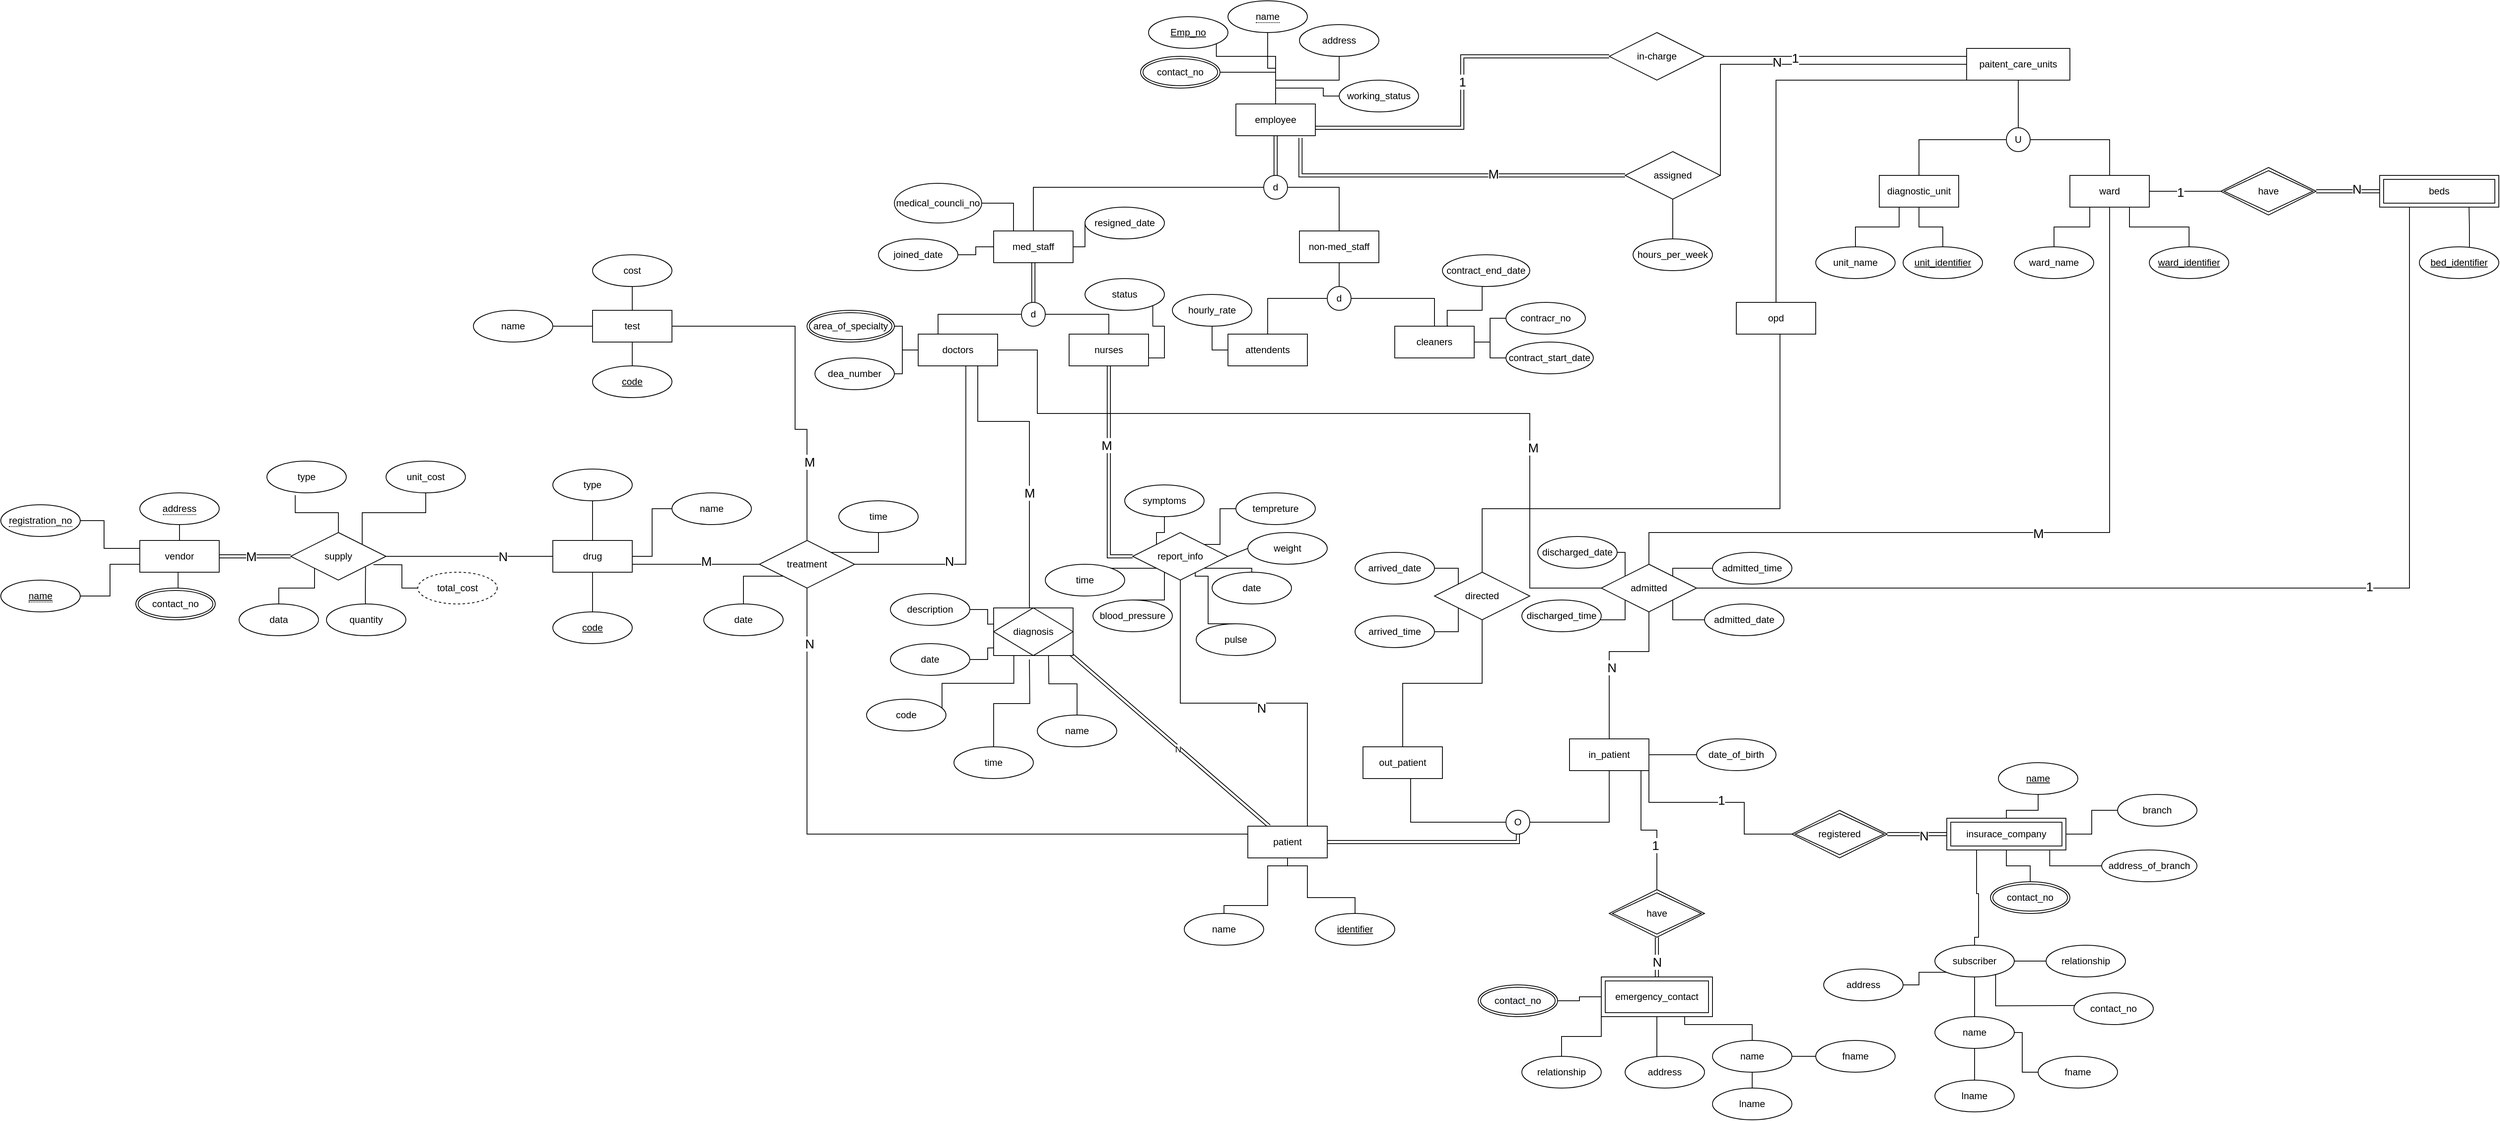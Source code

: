 <mxfile version="15.2.9" type="github">
  <diagram id="LglI_G4hrFKkp3s09keA" name="Page-1">
    <mxGraphModel dx="1038" dy="579" grid="1" gridSize="10" guides="1" tooltips="1" connect="1" arrows="1" fold="1" page="1" pageScale="1" pageWidth="1100" pageHeight="1700" math="0" shadow="0">
      <root>
        <mxCell id="0" />
        <mxCell id="1" parent="0" />
        <mxCell id="-8dKipwocMkaaqdaRbaH-1" style="edgeStyle=orthogonalEdgeStyle;rounded=0;orthogonalLoop=1;jettySize=auto;html=1;startFill=0;endArrow=none;endFill=0;strokeWidth=1;shape=link;" parent="1" source="-8dKipwocMkaaqdaRbaH-2" edge="1">
          <mxGeometry relative="1" as="geometry">
            <mxPoint x="1645" y="250" as="targetPoint" />
          </mxGeometry>
        </mxCell>
        <mxCell id="-8dKipwocMkaaqdaRbaH-2" value="employee" style="whiteSpace=wrap;html=1;align=center;" parent="1" vertex="1">
          <mxGeometry x="1595" y="170" width="100" height="40" as="geometry" />
        </mxCell>
        <mxCell id="-8dKipwocMkaaqdaRbaH-3" style="rounded=0;orthogonalLoop=1;jettySize=auto;html=1;strokeColor=none;" parent="1" source="-8dKipwocMkaaqdaRbaH-5" edge="1">
          <mxGeometry relative="1" as="geometry">
            <mxPoint x="1645" y="170" as="targetPoint" />
          </mxGeometry>
        </mxCell>
        <mxCell id="-8dKipwocMkaaqdaRbaH-4" style="edgeStyle=orthogonalEdgeStyle;rounded=0;orthogonalLoop=1;jettySize=auto;html=1;exitX=1;exitY=1;exitDx=0;exitDy=0;entryX=0.5;entryY=0;entryDx=0;entryDy=0;startFill=0;endArrow=none;endFill=0;strokeWidth=1;" parent="1" source="-8dKipwocMkaaqdaRbaH-5" target="-8dKipwocMkaaqdaRbaH-2" edge="1">
          <mxGeometry relative="1" as="geometry">
            <Array as="points">
              <mxPoint x="1570" y="110" />
              <mxPoint x="1645" y="110" />
            </Array>
          </mxGeometry>
        </mxCell>
        <mxCell id="-8dKipwocMkaaqdaRbaH-5" value="&lt;u&gt;Emp_no&lt;/u&gt;" style="ellipse;whiteSpace=wrap;html=1;align=center;" parent="1" vertex="1">
          <mxGeometry x="1485" y="60" width="100" height="40" as="geometry" />
        </mxCell>
        <mxCell id="-8dKipwocMkaaqdaRbaH-6" style="edgeStyle=orthogonalEdgeStyle;rounded=0;orthogonalLoop=1;jettySize=auto;html=1;entryX=0.5;entryY=0;entryDx=0;entryDy=0;startFill=0;endArrow=none;endFill=0;strokeWidth=1;" parent="1" source="-8dKipwocMkaaqdaRbaH-7" target="-8dKipwocMkaaqdaRbaH-2" edge="1">
          <mxGeometry relative="1" as="geometry" />
        </mxCell>
        <mxCell id="-8dKipwocMkaaqdaRbaH-7" value="address" style="ellipse;whiteSpace=wrap;html=1;align=center;" parent="1" vertex="1">
          <mxGeometry x="1675" y="70" width="100" height="40" as="geometry" />
        </mxCell>
        <mxCell id="-8dKipwocMkaaqdaRbaH-8" style="edgeStyle=orthogonalEdgeStyle;rounded=0;orthogonalLoop=1;jettySize=auto;html=1;entryX=0.5;entryY=0;entryDx=0;entryDy=0;startFill=0;endArrow=none;endFill=0;strokeWidth=1;" parent="1" source="-8dKipwocMkaaqdaRbaH-9" target="-8dKipwocMkaaqdaRbaH-2" edge="1">
          <mxGeometry relative="1" as="geometry" />
        </mxCell>
        <mxCell id="-8dKipwocMkaaqdaRbaH-9" value="&lt;span style=&quot;border-bottom: 1px dotted&quot;&gt;name&lt;/span&gt;" style="ellipse;whiteSpace=wrap;html=1;align=center;" parent="1" vertex="1">
          <mxGeometry x="1585" y="40" width="100" height="40" as="geometry" />
        </mxCell>
        <mxCell id="-8dKipwocMkaaqdaRbaH-10" style="edgeStyle=orthogonalEdgeStyle;rounded=0;orthogonalLoop=1;jettySize=auto;html=1;entryX=0.75;entryY=1;entryDx=0;entryDy=0;startFill=0;endArrow=none;endFill=0;strokeWidth=1;" parent="1" source="-8dKipwocMkaaqdaRbaH-11" target="-8dKipwocMkaaqdaRbaH-92" edge="1">
          <mxGeometry relative="1" as="geometry" />
        </mxCell>
        <mxCell id="-8dKipwocMkaaqdaRbaH-11" value="&lt;u&gt;ward_identifier&lt;/u&gt;" style="ellipse;whiteSpace=wrap;html=1;align=center;" parent="1" vertex="1">
          <mxGeometry x="2745" y="350" width="100" height="40" as="geometry" />
        </mxCell>
        <mxCell id="-8dKipwocMkaaqdaRbaH-12" value="dea_number" style="ellipse;whiteSpace=wrap;html=1;align=center;" parent="1" vertex="1">
          <mxGeometry x="1065" y="490" width="100" height="40" as="geometry" />
        </mxCell>
        <mxCell id="-8dKipwocMkaaqdaRbaH-13" style="edgeStyle=orthogonalEdgeStyle;rounded=0;orthogonalLoop=1;jettySize=auto;html=1;entryX=0;entryY=0.5;entryDx=0;entryDy=0;startFill=0;endArrow=none;endFill=0;strokeWidth=1;" parent="1" source="-8dKipwocMkaaqdaRbaH-14" target="-8dKipwocMkaaqdaRbaH-28" edge="1">
          <mxGeometry relative="1" as="geometry" />
        </mxCell>
        <mxCell id="-8dKipwocMkaaqdaRbaH-14" value="hourly_rate" style="ellipse;whiteSpace=wrap;html=1;align=center;" parent="1" vertex="1">
          <mxGeometry x="1515" y="410" width="100" height="40" as="geometry" />
        </mxCell>
        <mxCell id="-8dKipwocMkaaqdaRbaH-15" style="edgeStyle=orthogonalEdgeStyle;rounded=0;orthogonalLoop=1;jettySize=auto;html=1;entryX=1;entryY=0.5;entryDx=0;entryDy=0;startFill=0;endArrow=none;endFill=0;strokeWidth=1;" parent="1" source="-8dKipwocMkaaqdaRbaH-16" target="-8dKipwocMkaaqdaRbaH-27" edge="1">
          <mxGeometry relative="1" as="geometry" />
        </mxCell>
        <mxCell id="-8dKipwocMkaaqdaRbaH-16" value="contract_start_date" style="ellipse;whiteSpace=wrap;html=1;align=center;" parent="1" vertex="1">
          <mxGeometry x="1935" y="470" width="110" height="40" as="geometry" />
        </mxCell>
        <mxCell id="-8dKipwocMkaaqdaRbaH-17" style="edgeStyle=orthogonalEdgeStyle;rounded=0;orthogonalLoop=1;jettySize=auto;html=1;startFill=0;endArrow=none;endFill=0;strokeWidth=1;exitX=0.5;exitY=1;exitDx=0;exitDy=0;entryX=0.664;entryY=-0.024;entryDx=0;entryDy=0;entryPerimeter=0;" parent="1" source="-8dKipwocMkaaqdaRbaH-18" target="-8dKipwocMkaaqdaRbaH-27" edge="1">
          <mxGeometry relative="1" as="geometry">
            <mxPoint x="1925" y="410" as="sourcePoint" />
            <mxPoint x="1860" y="460" as="targetPoint" />
            <Array as="points">
              <mxPoint x="1905" y="400" />
              <mxPoint x="1905" y="430" />
              <mxPoint x="1861" y="430" />
              <mxPoint x="1861" y="460" />
            </Array>
          </mxGeometry>
        </mxCell>
        <mxCell id="-8dKipwocMkaaqdaRbaH-18" value="contract_end_date" style="ellipse;whiteSpace=wrap;html=1;align=center;" parent="1" vertex="1">
          <mxGeometry x="1855" y="360" width="110" height="40" as="geometry" />
        </mxCell>
        <mxCell id="-8dKipwocMkaaqdaRbaH-19" style="edgeStyle=orthogonalEdgeStyle;rounded=0;orthogonalLoop=1;jettySize=auto;html=1;exitX=0.5;exitY=0;exitDx=0;exitDy=0;entryX=0.5;entryY=1;entryDx=0;entryDy=0;startFill=0;endArrow=none;endFill=0;strokeWidth=1;" parent="1" source="-8dKipwocMkaaqdaRbaH-20" target="-8dKipwocMkaaqdaRbaH-70" edge="1">
          <mxGeometry relative="1" as="geometry" />
        </mxCell>
        <mxCell id="-8dKipwocMkaaqdaRbaH-20" value="&#xa;&#xa;&lt;span style=&quot;color: rgb(0, 0, 0); font-family: helvetica; font-size: 12px; font-style: normal; font-weight: 400; letter-spacing: normal; text-align: center; text-indent: 0px; text-transform: none; word-spacing: 0px; background-color: rgb(248, 249, 250); display: inline; float: none;&quot;&gt;contact_no&lt;/span&gt;&#xa;&#xa;" style="ellipse;shape=doubleEllipse;margin=3;whiteSpace=wrap;html=1;align=center;" parent="1" vertex="1">
          <mxGeometry x="2545" y="1150" width="100" height="40" as="geometry" />
        </mxCell>
        <mxCell id="-8dKipwocMkaaqdaRbaH-21" value="&lt;span&gt;area_of_specialty&lt;/span&gt;" style="ellipse;shape=doubleEllipse;margin=3;whiteSpace=wrap;html=1;align=center;" parent="1" vertex="1">
          <mxGeometry x="1055" y="430" width="110" height="40" as="geometry" />
        </mxCell>
        <mxCell id="-8dKipwocMkaaqdaRbaH-22" style="edgeStyle=orthogonalEdgeStyle;rounded=0;orthogonalLoop=1;jettySize=auto;html=1;entryX=0.5;entryY=0;entryDx=0;entryDy=0;startFill=0;endArrow=none;endFill=0;strokeWidth=1;" parent="1" source="-8dKipwocMkaaqdaRbaH-23" target="-8dKipwocMkaaqdaRbaH-2" edge="1">
          <mxGeometry relative="1" as="geometry" />
        </mxCell>
        <mxCell id="-8dKipwocMkaaqdaRbaH-23" value="contact_no" style="ellipse;shape=doubleEllipse;margin=3;whiteSpace=wrap;html=1;align=center;" parent="1" vertex="1">
          <mxGeometry x="1475" y="110" width="100" height="40" as="geometry" />
        </mxCell>
        <mxCell id="-8dKipwocMkaaqdaRbaH-24" style="edgeStyle=orthogonalEdgeStyle;rounded=0;orthogonalLoop=1;jettySize=auto;html=1;exitX=1;exitY=0.5;exitDx=0;exitDy=0;entryX=0;entryY=0.5;entryDx=0;entryDy=0;startFill=0;endArrow=none;endFill=0;strokeWidth=1;" parent="1" source="-8dKipwocMkaaqdaRbaH-25" target="-8dKipwocMkaaqdaRbaH-45" edge="1">
          <mxGeometry relative="1" as="geometry" />
        </mxCell>
        <mxCell id="-8dKipwocMkaaqdaRbaH-25" value="med_staff" style="whiteSpace=wrap;html=1;align=center;" parent="1" vertex="1">
          <mxGeometry x="1290" y="330" width="100" height="40" as="geometry" />
        </mxCell>
        <mxCell id="-8dKipwocMkaaqdaRbaH-26" value="non-med_staff" style="whiteSpace=wrap;html=1;align=center;" parent="1" vertex="1">
          <mxGeometry x="1675" y="330" width="100" height="40" as="geometry" />
        </mxCell>
        <mxCell id="-8dKipwocMkaaqdaRbaH-27" value="cleaners" style="whiteSpace=wrap;html=1;align=center;" parent="1" vertex="1">
          <mxGeometry x="1795" y="450" width="100" height="40" as="geometry" />
        </mxCell>
        <mxCell id="-8dKipwocMkaaqdaRbaH-28" value="attendents" style="whiteSpace=wrap;html=1;align=center;" parent="1" vertex="1">
          <mxGeometry x="1585" y="460" width="100" height="40" as="geometry" />
        </mxCell>
        <mxCell id="-8dKipwocMkaaqdaRbaH-29" style="edgeStyle=orthogonalEdgeStyle;rounded=0;orthogonalLoop=1;jettySize=auto;html=1;startFill=0;endArrow=none;endFill=0;strokeWidth=1;entryX=0;entryY=0.5;entryDx=0;entryDy=0;shape=link;" parent="1" source="-8dKipwocMkaaqdaRbaH-33" target="-8dKipwocMkaaqdaRbaH-201" edge="1">
          <mxGeometry relative="1" as="geometry">
            <mxPoint x="1465" y="740" as="targetPoint" />
          </mxGeometry>
        </mxCell>
        <mxCell id="-8dKipwocMkaaqdaRbaH-30" value="M" style="edgeLabel;html=1;align=center;verticalAlign=middle;resizable=0;points=[];fontSize=16;" parent="-8dKipwocMkaaqdaRbaH-29" vertex="1" connectable="0">
          <mxGeometry x="-0.262" y="-3" relative="1" as="geometry">
            <mxPoint as="offset" />
          </mxGeometry>
        </mxCell>
        <mxCell id="-8dKipwocMkaaqdaRbaH-33" value="nurses" style="whiteSpace=wrap;html=1;align=center;" parent="1" vertex="1">
          <mxGeometry x="1385" y="460" width="100" height="40" as="geometry" />
        </mxCell>
        <mxCell id="-8dKipwocMkaaqdaRbaH-34" style="edgeStyle=orthogonalEdgeStyle;rounded=0;orthogonalLoop=1;jettySize=auto;html=1;startFill=0;endArrow=none;endFill=0;strokeWidth=1;" parent="1" source="-8dKipwocMkaaqdaRbaH-42" target="-8dKipwocMkaaqdaRbaH-12" edge="1">
          <mxGeometry relative="1" as="geometry" />
        </mxCell>
        <mxCell id="-8dKipwocMkaaqdaRbaH-35" style="edgeStyle=orthogonalEdgeStyle;rounded=0;orthogonalLoop=1;jettySize=auto;html=1;startFill=0;endArrow=none;endFill=0;strokeWidth=1;entryX=1;entryY=0.5;entryDx=0;entryDy=0;" parent="1" source="-8dKipwocMkaaqdaRbaH-42" target="-8dKipwocMkaaqdaRbaH-21" edge="1">
          <mxGeometry relative="1" as="geometry">
            <mxPoint x="1165" y="440" as="targetPoint" />
          </mxGeometry>
        </mxCell>
        <mxCell id="-8dKipwocMkaaqdaRbaH-36" style="edgeStyle=orthogonalEdgeStyle;rounded=0;orthogonalLoop=1;jettySize=auto;html=1;entryX=1;entryY=0.5;entryDx=0;entryDy=0;startFill=0;endArrow=none;endFill=0;strokeWidth=1;" parent="1" source="-8dKipwocMkaaqdaRbaH-42" target="-8dKipwocMkaaqdaRbaH-124" edge="1">
          <mxGeometry relative="1" as="geometry">
            <Array as="points">
              <mxPoint x="1255" y="640" />
              <mxPoint x="1255" y="640" />
            </Array>
          </mxGeometry>
        </mxCell>
        <mxCell id="-8dKipwocMkaaqdaRbaH-37" value="N" style="edgeLabel;html=1;align=center;verticalAlign=middle;resizable=0;points=[];fontSize=16;" parent="-8dKipwocMkaaqdaRbaH-36" vertex="1" connectable="0">
          <mxGeometry x="0.393" y="-4" relative="1" as="geometry">
            <mxPoint as="offset" />
          </mxGeometry>
        </mxCell>
        <mxCell id="-8dKipwocMkaaqdaRbaH-38" style="edgeStyle=orthogonalEdgeStyle;rounded=0;orthogonalLoop=1;jettySize=auto;html=1;startFill=0;endArrow=none;endFill=0;strokeWidth=1;entryX=0.5;entryY=0;entryDx=0;entryDy=0;exitX=0.75;exitY=1;exitDx=0;exitDy=0;" parent="1" source="-8dKipwocMkaaqdaRbaH-42" edge="1">
          <mxGeometry relative="1" as="geometry">
            <mxPoint x="1335" y="810" as="targetPoint" />
            <Array as="points">
              <mxPoint x="1270" y="570" />
              <mxPoint x="1335" y="570" />
            </Array>
          </mxGeometry>
        </mxCell>
        <mxCell id="-8dKipwocMkaaqdaRbaH-39" value="M" style="edgeLabel;html=1;align=center;verticalAlign=middle;resizable=0;points=[];fontSize=16;" parent="-8dKipwocMkaaqdaRbaH-38" vertex="1" connectable="0">
          <mxGeometry x="0.198" relative="1" as="geometry">
            <mxPoint as="offset" />
          </mxGeometry>
        </mxCell>
        <mxCell id="-8dKipwocMkaaqdaRbaH-40" style="edgeStyle=orthogonalEdgeStyle;rounded=0;orthogonalLoop=1;jettySize=auto;html=1;exitX=1;exitY=0.5;exitDx=0;exitDy=0;startFill=0;endArrow=none;endFill=0;strokeWidth=1;entryX=0;entryY=0.5;entryDx=0;entryDy=0;" parent="1" source="-8dKipwocMkaaqdaRbaH-42" target="-8dKipwocMkaaqdaRbaH-205" edge="1">
          <mxGeometry relative="1" as="geometry">
            <mxPoint x="1985" y="690" as="targetPoint" />
            <Array as="points">
              <mxPoint x="1345" y="480" />
              <mxPoint x="1345" y="560" />
              <mxPoint x="1965" y="560" />
              <mxPoint x="1965" y="780" />
            </Array>
          </mxGeometry>
        </mxCell>
        <mxCell id="-8dKipwocMkaaqdaRbaH-41" value="M" style="edgeLabel;html=1;align=center;verticalAlign=middle;resizable=0;points=[];fontSize=16;" parent="-8dKipwocMkaaqdaRbaH-40" vertex="1" connectable="0">
          <mxGeometry x="0.496" y="4" relative="1" as="geometry">
            <mxPoint as="offset" />
          </mxGeometry>
        </mxCell>
        <mxCell id="-8dKipwocMkaaqdaRbaH-42" value="doctors" style="whiteSpace=wrap;html=1;align=center;" parent="1" vertex="1">
          <mxGeometry x="1195" y="460" width="100" height="40" as="geometry" />
        </mxCell>
        <mxCell id="-8dKipwocMkaaqdaRbaH-43" style="edgeStyle=orthogonalEdgeStyle;rounded=0;orthogonalLoop=1;jettySize=auto;html=1;entryX=0;entryY=0.5;entryDx=0;entryDy=0;startFill=0;endArrow=none;endFill=0;strokeWidth=1;" parent="1" source="-8dKipwocMkaaqdaRbaH-44" target="-8dKipwocMkaaqdaRbaH-25" edge="1">
          <mxGeometry relative="1" as="geometry" />
        </mxCell>
        <mxCell id="-8dKipwocMkaaqdaRbaH-44" value="joined_date" style="ellipse;whiteSpace=wrap;html=1;align=center;" parent="1" vertex="1">
          <mxGeometry x="1145" y="340" width="100" height="40" as="geometry" />
        </mxCell>
        <mxCell id="-8dKipwocMkaaqdaRbaH-45" value="resigned_date" style="ellipse;whiteSpace=wrap;html=1;align=center;" parent="1" vertex="1">
          <mxGeometry x="1405" y="300" width="100" height="40" as="geometry" />
        </mxCell>
        <mxCell id="-8dKipwocMkaaqdaRbaH-46" style="edgeStyle=orthogonalEdgeStyle;rounded=0;orthogonalLoop=1;jettySize=auto;html=1;entryX=1;entryY=0.5;entryDx=0;entryDy=0;startFill=0;endArrow=none;endFill=0;strokeWidth=1;" parent="1" source="-8dKipwocMkaaqdaRbaH-47" target="-8dKipwocMkaaqdaRbaH-27" edge="1">
          <mxGeometry relative="1" as="geometry" />
        </mxCell>
        <mxCell id="-8dKipwocMkaaqdaRbaH-47" value="contracr_no" style="ellipse;whiteSpace=wrap;html=1;align=center;" parent="1" vertex="1">
          <mxGeometry x="1935" y="420" width="100" height="40" as="geometry" />
        </mxCell>
        <mxCell id="-8dKipwocMkaaqdaRbaH-48" style="edgeStyle=orthogonalEdgeStyle;rounded=0;orthogonalLoop=1;jettySize=auto;html=1;entryX=0.5;entryY=0;entryDx=0;entryDy=0;startFill=0;endArrow=none;endFill=0;strokeWidth=1;" parent="1" source="-8dKipwocMkaaqdaRbaH-49" target="-8dKipwocMkaaqdaRbaH-2" edge="1">
          <mxGeometry relative="1" as="geometry" />
        </mxCell>
        <mxCell id="-8dKipwocMkaaqdaRbaH-49" value="working_status" style="ellipse;whiteSpace=wrap;html=1;align=center;" parent="1" vertex="1">
          <mxGeometry x="1725" y="140" width="100" height="40" as="geometry" />
        </mxCell>
        <mxCell id="-8dKipwocMkaaqdaRbaH-50" style="edgeStyle=orthogonalEdgeStyle;rounded=0;orthogonalLoop=1;jettySize=auto;html=1;entryX=0.25;entryY=0;entryDx=0;entryDy=0;startFill=0;endArrow=none;endFill=0;strokeWidth=1;" parent="1" source="-8dKipwocMkaaqdaRbaH-51" target="-8dKipwocMkaaqdaRbaH-25" edge="1">
          <mxGeometry relative="1" as="geometry" />
        </mxCell>
        <mxCell id="-8dKipwocMkaaqdaRbaH-51" value="medical_councli_no" style="ellipse;whiteSpace=wrap;html=1;align=center;" parent="1" vertex="1">
          <mxGeometry x="1165" y="270" width="110" height="50" as="geometry" />
        </mxCell>
        <mxCell id="-8dKipwocMkaaqdaRbaH-52" value="" style="edgeStyle=orthogonalEdgeStyle;shape=link;rounded=0;orthogonalLoop=1;jettySize=auto;html=1;startFill=0;endArrow=none;endFill=0;strokeWidth=1;" parent="1" source="-8dKipwocMkaaqdaRbaH-55" target="-8dKipwocMkaaqdaRbaH-2" edge="1">
          <mxGeometry relative="1" as="geometry" />
        </mxCell>
        <mxCell id="-8dKipwocMkaaqdaRbaH-53" style="edgeStyle=orthogonalEdgeStyle;rounded=0;orthogonalLoop=1;jettySize=auto;html=1;exitX=0;exitY=0.5;exitDx=0;exitDy=0;startFill=0;endArrow=none;endFill=0;strokeWidth=1;entryX=0.5;entryY=0;entryDx=0;entryDy=0;" parent="1" source="-8dKipwocMkaaqdaRbaH-55" target="-8dKipwocMkaaqdaRbaH-25" edge="1">
          <mxGeometry relative="1" as="geometry">
            <mxPoint x="1585" y="320" as="targetPoint" />
          </mxGeometry>
        </mxCell>
        <mxCell id="-8dKipwocMkaaqdaRbaH-54" style="edgeStyle=orthogonalEdgeStyle;rounded=0;orthogonalLoop=1;jettySize=auto;html=1;startFill=0;endArrow=none;endFill=0;strokeWidth=1;" parent="1" source="-8dKipwocMkaaqdaRbaH-55" target="-8dKipwocMkaaqdaRbaH-26" edge="1">
          <mxGeometry relative="1" as="geometry" />
        </mxCell>
        <mxCell id="-8dKipwocMkaaqdaRbaH-55" value="d" style="ellipse;whiteSpace=wrap;html=1;aspect=fixed;" parent="1" vertex="1">
          <mxGeometry x="1630" y="260" width="30" height="30" as="geometry" />
        </mxCell>
        <mxCell id="-8dKipwocMkaaqdaRbaH-56" value="" style="edgeStyle=orthogonalEdgeStyle;rounded=0;orthogonalLoop=1;jettySize=auto;html=1;startFill=0;endArrow=none;endFill=0;strokeWidth=1;" parent="1" source="-8dKipwocMkaaqdaRbaH-59" target="-8dKipwocMkaaqdaRbaH-26" edge="1">
          <mxGeometry relative="1" as="geometry" />
        </mxCell>
        <mxCell id="-8dKipwocMkaaqdaRbaH-57" style="edgeStyle=orthogonalEdgeStyle;rounded=0;orthogonalLoop=1;jettySize=auto;html=1;exitX=0;exitY=0.5;exitDx=0;exitDy=0;entryX=0.5;entryY=0;entryDx=0;entryDy=0;startFill=0;endArrow=none;endFill=0;strokeWidth=1;" parent="1" source="-8dKipwocMkaaqdaRbaH-59" target="-8dKipwocMkaaqdaRbaH-28" edge="1">
          <mxGeometry relative="1" as="geometry" />
        </mxCell>
        <mxCell id="-8dKipwocMkaaqdaRbaH-58" style="edgeStyle=orthogonalEdgeStyle;rounded=0;orthogonalLoop=1;jettySize=auto;html=1;startFill=0;endArrow=none;endFill=0;strokeWidth=1;" parent="1" source="-8dKipwocMkaaqdaRbaH-59" target="-8dKipwocMkaaqdaRbaH-27" edge="1">
          <mxGeometry relative="1" as="geometry" />
        </mxCell>
        <mxCell id="-8dKipwocMkaaqdaRbaH-59" value="d" style="ellipse;whiteSpace=wrap;html=1;aspect=fixed;" parent="1" vertex="1">
          <mxGeometry x="1710" y="400" width="30" height="30" as="geometry" />
        </mxCell>
        <mxCell id="-8dKipwocMkaaqdaRbaH-60" style="edgeStyle=orthogonalEdgeStyle;rounded=0;orthogonalLoop=1;jettySize=auto;html=1;entryX=0.5;entryY=1;entryDx=0;entryDy=0;startFill=0;endArrow=none;endFill=0;strokeWidth=1;shape=link;" parent="1" source="-8dKipwocMkaaqdaRbaH-63" target="-8dKipwocMkaaqdaRbaH-25" edge="1">
          <mxGeometry relative="1" as="geometry" />
        </mxCell>
        <mxCell id="-8dKipwocMkaaqdaRbaH-61" style="edgeStyle=orthogonalEdgeStyle;rounded=0;orthogonalLoop=1;jettySize=auto;html=1;entryX=0.5;entryY=0;entryDx=0;entryDy=0;startFill=0;endArrow=none;endFill=0;strokeWidth=1;" parent="1" source="-8dKipwocMkaaqdaRbaH-63" target="-8dKipwocMkaaqdaRbaH-33" edge="1">
          <mxGeometry relative="1" as="geometry" />
        </mxCell>
        <mxCell id="-8dKipwocMkaaqdaRbaH-62" style="edgeStyle=orthogonalEdgeStyle;rounded=0;orthogonalLoop=1;jettySize=auto;html=1;entryX=0.25;entryY=0;entryDx=0;entryDy=0;startFill=0;endArrow=none;endFill=0;strokeWidth=1;" parent="1" source="-8dKipwocMkaaqdaRbaH-63" target="-8dKipwocMkaaqdaRbaH-42" edge="1">
          <mxGeometry relative="1" as="geometry" />
        </mxCell>
        <mxCell id="-8dKipwocMkaaqdaRbaH-63" value="d" style="ellipse;whiteSpace=wrap;html=1;aspect=fixed;" parent="1" vertex="1">
          <mxGeometry x="1325" y="420" width="30" height="30" as="geometry" />
        </mxCell>
        <mxCell id="-8dKipwocMkaaqdaRbaH-64" style="edgeStyle=orthogonalEdgeStyle;rounded=0;orthogonalLoop=1;jettySize=auto;html=1;entryX=0.864;entryY=1.017;entryDx=0;entryDy=0;entryPerimeter=0;startFill=0;endArrow=none;endFill=0;strokeWidth=1;" parent="1" source="-8dKipwocMkaaqdaRbaH-65" target="-8dKipwocMkaaqdaRbaH-70" edge="1">
          <mxGeometry relative="1" as="geometry" />
        </mxCell>
        <mxCell id="-8dKipwocMkaaqdaRbaH-65" value="address_of_branch" style="ellipse;whiteSpace=wrap;html=1;align=center;" parent="1" vertex="1">
          <mxGeometry x="2685" y="1110" width="120" height="40" as="geometry" />
        </mxCell>
        <mxCell id="-8dKipwocMkaaqdaRbaH-66" value="&lt;span style=&quot;color: rgba(0 , 0 , 0 , 0) ; font-family: monospace ; font-size: 0px&quot;&gt;%3CmxGraphModel%3E%3Croot%3E%3CmxCell%20id%3D%220%22%2F%3E%3CmxCell%20id%3D%221%22%20parent%3D%220%22%2F%3E%3CmxCell%20id%3D%222%22%20value%3D%22date_of_birth%22%20style%3D%22ellipse%3BwhiteSpace%3Dwrap%3Bhtml%3D1%3Balign%3Dcenter%3B%22%20vertex%3D%221%22%20parent%3D%221%22%3E%3CmxGeometry%20x%3D%22350%22%20y%3D%221260%22%20width%3D%22100%22%20height%3D%2240%22%20as%3D%22geometry%22%2F%3E%3C%2FmxCell%3E%3C%2Froot%3E%3C%2FmxGraphModel%3E&lt;/span&gt;" style="text;html=1;align=center;verticalAlign=middle;resizable=0;points=[];autosize=1;strokeColor=none;fillColor=none;" parent="1" vertex="1">
          <mxGeometry x="1515" y="1050" width="20" height="20" as="geometry" />
        </mxCell>
        <mxCell id="-8dKipwocMkaaqdaRbaH-67" style="edgeStyle=orthogonalEdgeStyle;rounded=0;orthogonalLoop=1;jettySize=auto;html=1;entryX=1;entryY=0.5;entryDx=0;entryDy=0;startFill=0;endArrow=none;endFill=0;strokeWidth=1;shape=link;" parent="1" source="-8dKipwocMkaaqdaRbaH-70" target="-8dKipwocMkaaqdaRbaH-185" edge="1">
          <mxGeometry relative="1" as="geometry" />
        </mxCell>
        <mxCell id="-8dKipwocMkaaqdaRbaH-68" value="N" style="edgeLabel;html=1;align=center;verticalAlign=middle;resizable=0;points=[];fontSize=16;" parent="-8dKipwocMkaaqdaRbaH-67" vertex="1" connectable="0">
          <mxGeometry x="-0.216" y="2" relative="1" as="geometry">
            <mxPoint as="offset" />
          </mxGeometry>
        </mxCell>
        <mxCell id="-8dKipwocMkaaqdaRbaH-69" style="edgeStyle=orthogonalEdgeStyle;rounded=0;orthogonalLoop=1;jettySize=auto;html=1;exitX=0.25;exitY=1;exitDx=0;exitDy=0;endArrow=none;endFill=0;entryX=0.5;entryY=0;entryDx=0;entryDy=0;" parent="1" source="-8dKipwocMkaaqdaRbaH-70" target="-8dKipwocMkaaqdaRbaH-266" edge="1">
          <mxGeometry relative="1" as="geometry">
            <mxPoint x="2525" y="1210" as="targetPoint" />
            <Array as="points">
              <mxPoint x="2527" y="1165" />
              <mxPoint x="2530" y="1165" />
              <mxPoint x="2530" y="1220" />
              <mxPoint x="2525" y="1220" />
            </Array>
          </mxGeometry>
        </mxCell>
        <mxCell id="-8dKipwocMkaaqdaRbaH-70" value="insurace_company" style="shape=ext;margin=3;double=1;whiteSpace=wrap;html=1;align=center;" parent="1" vertex="1">
          <mxGeometry x="2490" y="1070" width="150" height="40" as="geometry" />
        </mxCell>
        <mxCell id="-8dKipwocMkaaqdaRbaH-71" style="edgeStyle=orthogonalEdgeStyle;rounded=0;orthogonalLoop=1;jettySize=auto;html=1;entryX=0.4;entryY=0.25;entryDx=0;entryDy=0;entryPerimeter=0;startFill=0;endArrow=none;endFill=0;strokeWidth=1;" parent="1" source="-8dKipwocMkaaqdaRbaH-73" target="-8dKipwocMkaaqdaRbaH-85" edge="1">
          <mxGeometry relative="1" as="geometry" />
        </mxCell>
        <mxCell id="-8dKipwocMkaaqdaRbaH-72" style="edgeStyle=orthogonalEdgeStyle;rounded=0;orthogonalLoop=1;jettySize=auto;html=1;exitX=0.75;exitY=1;exitDx=0;exitDy=0;entryX=0.5;entryY=0;entryDx=0;entryDy=0;startFill=0;endArrow=none;endFill=0;strokeWidth=1;" parent="1" source="-8dKipwocMkaaqdaRbaH-73" target="-8dKipwocMkaaqdaRbaH-189" edge="1">
          <mxGeometry relative="1" as="geometry">
            <Array as="points">
              <mxPoint x="2160" y="1330" />
              <mxPoint x="2245" y="1330" />
            </Array>
          </mxGeometry>
        </mxCell>
        <mxCell id="-8dKipwocMkaaqdaRbaH-73" value="emergency_contact" style="shape=ext;margin=3;double=1;whiteSpace=wrap;html=1;align=center;" parent="1" vertex="1">
          <mxGeometry x="2055" y="1270" width="140" height="50" as="geometry" />
        </mxCell>
        <mxCell id="-8dKipwocMkaaqdaRbaH-74" style="edgeStyle=orthogonalEdgeStyle;rounded=0;orthogonalLoop=1;jettySize=auto;html=1;entryX=0.5;entryY=0;entryDx=0;entryDy=0;startFill=0;endArrow=none;endFill=0;strokeWidth=1;shape=link;" parent="1" source="-8dKipwocMkaaqdaRbaH-76" target="-8dKipwocMkaaqdaRbaH-73" edge="1">
          <mxGeometry relative="1" as="geometry" />
        </mxCell>
        <mxCell id="-8dKipwocMkaaqdaRbaH-75" value="N" style="edgeLabel;html=1;align=center;verticalAlign=middle;resizable=0;points=[];fontSize=16;" parent="-8dKipwocMkaaqdaRbaH-74" vertex="1" connectable="0">
          <mxGeometry x="0.24" relative="1" as="geometry">
            <mxPoint as="offset" />
          </mxGeometry>
        </mxCell>
        <mxCell id="-8dKipwocMkaaqdaRbaH-76" value="have" style="shape=rhombus;double=1;perimeter=rhombusPerimeter;whiteSpace=wrap;html=1;align=center;" parent="1" vertex="1">
          <mxGeometry x="2065" y="1160" width="120" height="60" as="geometry" />
        </mxCell>
        <mxCell id="-8dKipwocMkaaqdaRbaH-79" style="edgeStyle=orthogonalEdgeStyle;rounded=0;orthogonalLoop=1;jettySize=auto;html=1;entryX=0.5;entryY=0;entryDx=0;entryDy=0;startFill=0;endArrow=none;endFill=0;strokeWidth=1;" parent="1" source="-8dKipwocMkaaqdaRbaH-80" target="-8dKipwocMkaaqdaRbaH-70" edge="1">
          <mxGeometry relative="1" as="geometry" />
        </mxCell>
        <mxCell id="-8dKipwocMkaaqdaRbaH-80" value="&lt;u&gt;name&lt;/u&gt;" style="ellipse;whiteSpace=wrap;html=1;align=center;" parent="1" vertex="1">
          <mxGeometry x="2555" y="1000" width="100" height="40" as="geometry" />
        </mxCell>
        <mxCell id="-8dKipwocMkaaqdaRbaH-81" style="edgeStyle=orthogonalEdgeStyle;rounded=0;orthogonalLoop=1;jettySize=auto;html=1;entryX=1;entryY=0.5;entryDx=0;entryDy=0;startFill=0;endArrow=none;endFill=0;strokeWidth=1;" parent="1" source="-8dKipwocMkaaqdaRbaH-82" target="-8dKipwocMkaaqdaRbaH-70" edge="1">
          <mxGeometry relative="1" as="geometry" />
        </mxCell>
        <mxCell id="-8dKipwocMkaaqdaRbaH-82" value="branch" style="ellipse;whiteSpace=wrap;html=1;align=center;" parent="1" vertex="1">
          <mxGeometry x="2705" y="1040" width="100" height="40" as="geometry" />
        </mxCell>
        <mxCell id="-8dKipwocMkaaqdaRbaH-83" style="edgeStyle=orthogonalEdgeStyle;rounded=0;orthogonalLoop=1;jettySize=auto;html=1;entryX=0;entryY=0.5;entryDx=0;entryDy=0;startFill=0;endArrow=none;endFill=0;strokeWidth=1;" parent="1" source="-8dKipwocMkaaqdaRbaH-84" target="-8dKipwocMkaaqdaRbaH-73" edge="1">
          <mxGeometry relative="1" as="geometry" />
        </mxCell>
        <mxCell id="-8dKipwocMkaaqdaRbaH-84" value="&#xa;&#xa;&lt;span style=&quot;color: rgb(0, 0, 0); font-family: helvetica; font-size: 12px; font-style: normal; font-weight: 400; letter-spacing: normal; text-align: center; text-indent: 0px; text-transform: none; word-spacing: 0px; background-color: rgb(248, 249, 250); display: inline; float: none;&quot;&gt;contact_no&lt;/span&gt;&#xa;&#xa;" style="ellipse;shape=doubleEllipse;margin=3;whiteSpace=wrap;html=1;align=center;" parent="1" vertex="1">
          <mxGeometry x="1900" y="1280" width="100" height="40" as="geometry" />
        </mxCell>
        <mxCell id="-8dKipwocMkaaqdaRbaH-85" value="address" style="ellipse;whiteSpace=wrap;html=1;align=center;" parent="1" vertex="1">
          <mxGeometry x="2085" y="1370" width="100" height="40" as="geometry" />
        </mxCell>
        <mxCell id="-8dKipwocMkaaqdaRbaH-86" style="edgeStyle=orthogonalEdgeStyle;rounded=0;orthogonalLoop=1;jettySize=auto;html=1;entryX=0;entryY=1;entryDx=0;entryDy=0;startFill=0;endArrow=none;endFill=0;strokeWidth=1;" parent="1" source="-8dKipwocMkaaqdaRbaH-87" target="-8dKipwocMkaaqdaRbaH-73" edge="1">
          <mxGeometry relative="1" as="geometry" />
        </mxCell>
        <mxCell id="-8dKipwocMkaaqdaRbaH-87" value="relationship" style="ellipse;whiteSpace=wrap;html=1;align=center;" parent="1" vertex="1">
          <mxGeometry x="1955" y="1370" width="100" height="40" as="geometry" />
        </mxCell>
        <mxCell id="-8dKipwocMkaaqdaRbaH-88" style="edgeStyle=orthogonalEdgeStyle;rounded=0;orthogonalLoop=1;jettySize=auto;html=1;startFill=0;endArrow=none;endFill=0;strokeWidth=1;entryX=1;entryY=0.5;entryDx=0;entryDy=0;exitX=0.25;exitY=1;exitDx=0;exitDy=0;" parent="1" source="-8dKipwocMkaaqdaRbaH-242" target="-8dKipwocMkaaqdaRbaH-205" edge="1">
          <mxGeometry relative="1" as="geometry">
            <mxPoint x="2365" y="780" as="targetPoint" />
            <mxPoint x="3035" y="360" as="sourcePoint" />
            <Array as="points">
              <mxPoint x="3073" y="780" />
            </Array>
          </mxGeometry>
        </mxCell>
        <mxCell id="-8dKipwocMkaaqdaRbaH-89" value="1" style="edgeLabel;html=1;align=center;verticalAlign=middle;resizable=0;points=[];fontSize=16;" parent="-8dKipwocMkaaqdaRbaH-88" vertex="1" connectable="0">
          <mxGeometry x="-0.23" y="-2" relative="1" as="geometry">
            <mxPoint as="offset" />
          </mxGeometry>
        </mxCell>
        <mxCell id="-8dKipwocMkaaqdaRbaH-90" style="edgeStyle=orthogonalEdgeStyle;rounded=0;orthogonalLoop=1;jettySize=auto;html=1;startFill=0;endArrow=none;endFill=0;strokeWidth=1;entryX=0;entryY=0.5;entryDx=0;entryDy=0;" parent="1" source="-8dKipwocMkaaqdaRbaH-92" target="-8dKipwocMkaaqdaRbaH-245" edge="1">
          <mxGeometry relative="1" as="geometry">
            <mxPoint x="2825" y="280" as="targetPoint" />
          </mxGeometry>
        </mxCell>
        <mxCell id="-8dKipwocMkaaqdaRbaH-91" value="1" style="edgeLabel;html=1;align=center;verticalAlign=middle;resizable=0;points=[];fontSize=16;" parent="-8dKipwocMkaaqdaRbaH-90" vertex="1" connectable="0">
          <mxGeometry x="-0.143" y="-1" relative="1" as="geometry">
            <mxPoint as="offset" />
          </mxGeometry>
        </mxCell>
        <mxCell id="-8dKipwocMkaaqdaRbaH-92" value="ward" style="whiteSpace=wrap;html=1;align=center;" parent="1" vertex="1">
          <mxGeometry x="2645" y="260" width="100" height="40" as="geometry" />
        </mxCell>
        <mxCell id="-8dKipwocMkaaqdaRbaH-93" style="edgeStyle=orthogonalEdgeStyle;rounded=0;orthogonalLoop=1;jettySize=auto;html=1;entryX=0;entryY=0.5;entryDx=0;entryDy=0;startFill=0;endArrow=none;endFill=0;strokeWidth=1;exitX=0.5;exitY=0;exitDx=0;exitDy=0;" parent="1" source="-8dKipwocMkaaqdaRbaH-94" target="-8dKipwocMkaaqdaRbaH-99" edge="1">
          <mxGeometry relative="1" as="geometry" />
        </mxCell>
        <mxCell id="-8dKipwocMkaaqdaRbaH-94" value="diagnostic_unit" style="whiteSpace=wrap;html=1;align=center;" parent="1" vertex="1">
          <mxGeometry x="2405" y="260" width="100" height="40" as="geometry" />
        </mxCell>
        <mxCell id="-8dKipwocMkaaqdaRbaH-95" value="" style="edgeStyle=orthogonalEdgeStyle;rounded=0;orthogonalLoop=1;jettySize=auto;html=1;startFill=0;endArrow=none;endFill=0;strokeWidth=1;" parent="1" source="-8dKipwocMkaaqdaRbaH-96" target="-8dKipwocMkaaqdaRbaH-99" edge="1">
          <mxGeometry relative="1" as="geometry" />
        </mxCell>
        <mxCell id="-8dKipwocMkaaqdaRbaH-96" value="paitent_care_units" style="whiteSpace=wrap;html=1;align=center;" parent="1" vertex="1">
          <mxGeometry x="2515" y="100" width="130" height="40" as="geometry" />
        </mxCell>
        <mxCell id="-8dKipwocMkaaqdaRbaH-97" style="edgeStyle=orthogonalEdgeStyle;rounded=0;orthogonalLoop=1;jettySize=auto;html=1;entryX=0.5;entryY=0;entryDx=0;entryDy=0;startFill=0;endArrow=none;endFill=0;strokeWidth=1;" parent="1" source="-8dKipwocMkaaqdaRbaH-99" target="-8dKipwocMkaaqdaRbaH-92" edge="1">
          <mxGeometry relative="1" as="geometry" />
        </mxCell>
        <mxCell id="-8dKipwocMkaaqdaRbaH-99" value="U" style="ellipse;whiteSpace=wrap;html=1;aspect=fixed;" parent="1" vertex="1">
          <mxGeometry x="2565" y="200" width="30" height="30" as="geometry" />
        </mxCell>
        <mxCell id="-8dKipwocMkaaqdaRbaH-100" value="" style="edgeStyle=orthogonalEdgeStyle;rounded=0;orthogonalLoop=1;jettySize=auto;html=1;startFill=0;endArrow=none;endFill=0;strokeWidth=1;entryX=0.25;entryY=1;entryDx=0;entryDy=0;" parent="1" source="-8dKipwocMkaaqdaRbaH-101" target="-8dKipwocMkaaqdaRbaH-92" edge="1">
          <mxGeometry relative="1" as="geometry" />
        </mxCell>
        <mxCell id="-8dKipwocMkaaqdaRbaH-101" value="ward_name" style="ellipse;whiteSpace=wrap;html=1;align=center;" parent="1" vertex="1">
          <mxGeometry x="2575" y="350" width="100" height="40" as="geometry" />
        </mxCell>
        <mxCell id="-8dKipwocMkaaqdaRbaH-102" value="" style="edgeStyle=orthogonalEdgeStyle;rounded=0;orthogonalLoop=1;jettySize=auto;html=1;startFill=0;endArrow=none;endFill=0;strokeWidth=1;" parent="1" source="-8dKipwocMkaaqdaRbaH-103" target="-8dKipwocMkaaqdaRbaH-94" edge="1">
          <mxGeometry relative="1" as="geometry" />
        </mxCell>
        <mxCell id="-8dKipwocMkaaqdaRbaH-103" value="&lt;u&gt;unit_identifier&lt;/u&gt;" style="ellipse;whiteSpace=wrap;html=1;align=center;" parent="1" vertex="1">
          <mxGeometry x="2435" y="350" width="100" height="40" as="geometry" />
        </mxCell>
        <mxCell id="-8dKipwocMkaaqdaRbaH-104" style="edgeStyle=orthogonalEdgeStyle;rounded=0;orthogonalLoop=1;jettySize=auto;html=1;entryX=0.25;entryY=1;entryDx=0;entryDy=0;startFill=0;endArrow=none;endFill=0;strokeWidth=1;" parent="1" source="-8dKipwocMkaaqdaRbaH-105" target="-8dKipwocMkaaqdaRbaH-94" edge="1">
          <mxGeometry relative="1" as="geometry" />
        </mxCell>
        <mxCell id="-8dKipwocMkaaqdaRbaH-105" value="unit_name" style="ellipse;whiteSpace=wrap;html=1;align=center;" parent="1" vertex="1">
          <mxGeometry x="2325" y="350" width="100" height="40" as="geometry" />
        </mxCell>
        <mxCell id="-8dKipwocMkaaqdaRbaH-106" style="edgeStyle=orthogonalEdgeStyle;rounded=0;orthogonalLoop=1;jettySize=auto;html=1;startFill=0;endArrow=none;endFill=0;strokeWidth=1;entryX=0.813;entryY=1.066;entryDx=0;entryDy=0;shape=link;entryPerimeter=0;" parent="1" source="-8dKipwocMkaaqdaRbaH-110" target="-8dKipwocMkaaqdaRbaH-2" edge="1">
          <mxGeometry relative="1" as="geometry">
            <mxPoint x="1845" y="210" as="targetPoint" />
          </mxGeometry>
        </mxCell>
        <mxCell id="-8dKipwocMkaaqdaRbaH-107" value="&lt;font style=&quot;font-size: 16px&quot;&gt;M&lt;/font&gt;" style="edgeLabel;html=1;align=center;verticalAlign=middle;resizable=0;points=[];" parent="-8dKipwocMkaaqdaRbaH-106" vertex="1" connectable="0">
          <mxGeometry x="-0.269" y="-2" relative="1" as="geometry">
            <mxPoint as="offset" />
          </mxGeometry>
        </mxCell>
        <mxCell id="-8dKipwocMkaaqdaRbaH-108" style="edgeStyle=orthogonalEdgeStyle;rounded=0;orthogonalLoop=1;jettySize=auto;html=1;entryX=0;entryY=0.75;entryDx=0;entryDy=0;startFill=0;endArrow=none;endFill=0;strokeWidth=1;" parent="1" source="-8dKipwocMkaaqdaRbaH-110" target="-8dKipwocMkaaqdaRbaH-96" edge="1">
          <mxGeometry relative="1" as="geometry">
            <Array as="points">
              <mxPoint x="2205" y="120" />
              <mxPoint x="2515" y="120" />
            </Array>
          </mxGeometry>
        </mxCell>
        <mxCell id="-8dKipwocMkaaqdaRbaH-109" value="N" style="edgeLabel;html=1;align=center;verticalAlign=middle;resizable=0;points=[];fontSize=16;" parent="-8dKipwocMkaaqdaRbaH-108" vertex="1" connectable="0">
          <mxGeometry x="-0.082" y="3" relative="1" as="geometry">
            <mxPoint as="offset" />
          </mxGeometry>
        </mxCell>
        <mxCell id="-8dKipwocMkaaqdaRbaH-110" value="assigned" style="shape=rhombus;perimeter=rhombusPerimeter;whiteSpace=wrap;html=1;align=center;" parent="1" vertex="1">
          <mxGeometry x="2085" y="230" width="120" height="60" as="geometry" />
        </mxCell>
        <mxCell id="-8dKipwocMkaaqdaRbaH-111" style="edgeStyle=orthogonalEdgeStyle;rounded=0;orthogonalLoop=1;jettySize=auto;html=1;startFill=0;endArrow=none;endFill=0;strokeWidth=1;" parent="1" source="-8dKipwocMkaaqdaRbaH-112" target="-8dKipwocMkaaqdaRbaH-110" edge="1">
          <mxGeometry relative="1" as="geometry" />
        </mxCell>
        <mxCell id="-8dKipwocMkaaqdaRbaH-112" value="hours_per_week" style="ellipse;whiteSpace=wrap;html=1;align=center;" parent="1" vertex="1">
          <mxGeometry x="2095" y="340" width="100" height="40" as="geometry" />
        </mxCell>
        <mxCell id="-8dKipwocMkaaqdaRbaH-113" style="edgeStyle=orthogonalEdgeStyle;rounded=0;orthogonalLoop=1;jettySize=auto;html=1;entryX=0;entryY=0.25;entryDx=0;entryDy=0;startFill=0;endArrow=none;endFill=0;strokeWidth=1;" parent="1" source="-8dKipwocMkaaqdaRbaH-118" target="-8dKipwocMkaaqdaRbaH-96" edge="1">
          <mxGeometry relative="1" as="geometry" />
        </mxCell>
        <mxCell id="-8dKipwocMkaaqdaRbaH-114" value="&lt;font style=&quot;font-size: 16px&quot;&gt;1&lt;/font&gt;" style="edgeLabel;html=1;align=center;verticalAlign=middle;resizable=0;points=[];" parent="-8dKipwocMkaaqdaRbaH-113" vertex="1" connectable="0">
          <mxGeometry x="-0.308" y="-2" relative="1" as="geometry">
            <mxPoint as="offset" />
          </mxGeometry>
        </mxCell>
        <mxCell id="-8dKipwocMkaaqdaRbaH-115" style="edgeStyle=orthogonalEdgeStyle;rounded=0;orthogonalLoop=1;jettySize=auto;html=1;entryX=1;entryY=0.75;entryDx=0;entryDy=0;startFill=0;endArrow=none;endFill=0;strokeWidth=1;shape=link;" parent="1" source="-8dKipwocMkaaqdaRbaH-118" target="-8dKipwocMkaaqdaRbaH-2" edge="1">
          <mxGeometry relative="1" as="geometry" />
        </mxCell>
        <mxCell id="-8dKipwocMkaaqdaRbaH-116" value="1" style="edgeLabel;html=1;align=center;verticalAlign=middle;resizable=0;points=[];" parent="-8dKipwocMkaaqdaRbaH-115" vertex="1" connectable="0">
          <mxGeometry x="-0.061" y="-2" relative="1" as="geometry">
            <mxPoint as="offset" />
          </mxGeometry>
        </mxCell>
        <mxCell id="-8dKipwocMkaaqdaRbaH-117" value="&lt;font style=&quot;font-size: 16px&quot;&gt;1&lt;/font&gt;" style="edgeLabel;html=1;align=center;verticalAlign=middle;resizable=0;points=[];" parent="-8dKipwocMkaaqdaRbaH-115" vertex="1" connectable="0">
          <mxGeometry x="-0.056" relative="1" as="geometry">
            <mxPoint as="offset" />
          </mxGeometry>
        </mxCell>
        <mxCell id="-8dKipwocMkaaqdaRbaH-118" value="in-charge" style="shape=rhombus;perimeter=rhombusPerimeter;whiteSpace=wrap;html=1;align=center;" parent="1" vertex="1">
          <mxGeometry x="2065" y="80" width="120" height="60" as="geometry" />
        </mxCell>
        <mxCell id="-8dKipwocMkaaqdaRbaH-119" style="edgeStyle=orthogonalEdgeStyle;rounded=0;orthogonalLoop=1;jettySize=auto;html=1;entryX=0;entryY=0.5;entryDx=0;entryDy=0;startFill=0;endArrow=none;endFill=0;strokeWidth=1;exitX=1;exitY=1;exitDx=0;exitDy=0;" parent="1" source="-8dKipwocMkaaqdaRbaH-121" target="-8dKipwocMkaaqdaRbaH-124" edge="1">
          <mxGeometry relative="1" as="geometry">
            <Array as="points">
              <mxPoint x="835" y="750" />
            </Array>
          </mxGeometry>
        </mxCell>
        <mxCell id="-8dKipwocMkaaqdaRbaH-120" value="M" style="edgeLabel;html=1;align=center;verticalAlign=middle;resizable=0;points=[];fontSize=16;" parent="-8dKipwocMkaaqdaRbaH-119" vertex="1" connectable="0">
          <mxGeometry x="0.207" y="4" relative="1" as="geometry">
            <mxPoint as="offset" />
          </mxGeometry>
        </mxCell>
        <mxCell id="-8dKipwocMkaaqdaRbaH-121" value="drug" style="whiteSpace=wrap;html=1;align=center;" parent="1" vertex="1">
          <mxGeometry x="735" y="720" width="100" height="40" as="geometry" />
        </mxCell>
        <mxCell id="-8dKipwocMkaaqdaRbaH-122" style="edgeStyle=orthogonalEdgeStyle;rounded=0;orthogonalLoop=1;jettySize=auto;html=1;startFill=0;endArrow=none;endFill=0;strokeWidth=1;exitX=0.5;exitY=1;exitDx=0;exitDy=0;" parent="1" source="-8dKipwocMkaaqdaRbaH-124" target="-8dKipwocMkaaqdaRbaH-165" edge="1">
          <mxGeometry relative="1" as="geometry">
            <Array as="points">
              <mxPoint x="1055" y="1090" />
            </Array>
          </mxGeometry>
        </mxCell>
        <mxCell id="-8dKipwocMkaaqdaRbaH-123" value="N" style="edgeLabel;html=1;align=center;verticalAlign=middle;resizable=0;points=[];fontSize=16;" parent="-8dKipwocMkaaqdaRbaH-122" vertex="1" connectable="0">
          <mxGeometry x="-0.839" y="3" relative="1" as="geometry">
            <mxPoint as="offset" />
          </mxGeometry>
        </mxCell>
        <mxCell id="-8dKipwocMkaaqdaRbaH-124" value="treatment" style="shape=rhombus;perimeter=rhombusPerimeter;whiteSpace=wrap;html=1;align=center;" parent="1" vertex="1">
          <mxGeometry x="995" y="720" width="120" height="60" as="geometry" />
        </mxCell>
        <mxCell id="-8dKipwocMkaaqdaRbaH-125" style="edgeStyle=orthogonalEdgeStyle;rounded=0;orthogonalLoop=1;jettySize=auto;html=1;entryX=0;entryY=0.5;entryDx=0;entryDy=0;startFill=0;endArrow=none;endFill=0;strokeWidth=1;" parent="1" source="-8dKipwocMkaaqdaRbaH-130" target="-8dKipwocMkaaqdaRbaH-121" edge="1">
          <mxGeometry relative="1" as="geometry" />
        </mxCell>
        <mxCell id="-8dKipwocMkaaqdaRbaH-126" value="N" style="edgeLabel;html=1;align=center;verticalAlign=middle;resizable=0;points=[];fontSize=16;" parent="-8dKipwocMkaaqdaRbaH-125" vertex="1" connectable="0">
          <mxGeometry x="0.402" relative="1" as="geometry">
            <mxPoint as="offset" />
          </mxGeometry>
        </mxCell>
        <mxCell id="-8dKipwocMkaaqdaRbaH-127" style="edgeStyle=orthogonalEdgeStyle;rounded=0;orthogonalLoop=1;jettySize=auto;html=1;startFill=0;endArrow=none;endFill=0;strokeWidth=1;entryX=1;entryY=0.5;entryDx=0;entryDy=0;shape=link;" parent="1" source="-8dKipwocMkaaqdaRbaH-130" target="-8dKipwocMkaaqdaRbaH-133" edge="1">
          <mxGeometry relative="1" as="geometry">
            <mxPoint x="235" y="720" as="targetPoint" />
          </mxGeometry>
        </mxCell>
        <mxCell id="-8dKipwocMkaaqdaRbaH-128" value="M" style="edgeLabel;html=1;align=center;verticalAlign=middle;resizable=0;points=[];fontSize=16;" parent="-8dKipwocMkaaqdaRbaH-127" vertex="1" connectable="0">
          <mxGeometry x="0.111" relative="1" as="geometry">
            <mxPoint as="offset" />
          </mxGeometry>
        </mxCell>
        <mxCell id="-8dKipwocMkaaqdaRbaH-129" style="edgeStyle=orthogonalEdgeStyle;rounded=0;orthogonalLoop=1;jettySize=auto;html=1;entryX=0.357;entryY=1.071;entryDx=0;entryDy=0;entryPerimeter=0;startFill=0;endArrow=none;endFill=0;strokeWidth=1;" parent="1" source="-8dKipwocMkaaqdaRbaH-130" target="-8dKipwocMkaaqdaRbaH-140" edge="1">
          <mxGeometry relative="1" as="geometry" />
        </mxCell>
        <mxCell id="-8dKipwocMkaaqdaRbaH-130" value="supply" style="shape=rhombus;perimeter=rhombusPerimeter;whiteSpace=wrap;html=1;align=center;" parent="1" vertex="1">
          <mxGeometry x="405" y="710" width="120" height="60" as="geometry" />
        </mxCell>
        <mxCell id="-8dKipwocMkaaqdaRbaH-131" style="edgeStyle=orthogonalEdgeStyle;rounded=0;orthogonalLoop=1;jettySize=auto;html=1;exitX=0.5;exitY=1;exitDx=0;exitDy=0;entryX=0.532;entryY=0.03;entryDx=0;entryDy=0;entryPerimeter=0;fontSize=16;startFill=0;endArrow=none;endFill=0;" parent="1" source="-8dKipwocMkaaqdaRbaH-133" target="-8dKipwocMkaaqdaRbaH-148" edge="1">
          <mxGeometry relative="1" as="geometry" />
        </mxCell>
        <mxCell id="-8dKipwocMkaaqdaRbaH-132" value="" style="edgeStyle=orthogonalEdgeStyle;rounded=0;orthogonalLoop=1;jettySize=auto;html=1;fontSize=16;startFill=0;endArrow=none;endFill=0;entryX=0.5;entryY=1;entryDx=0;entryDy=0;" parent="1" source="-8dKipwocMkaaqdaRbaH-133" target="-8dKipwocMkaaqdaRbaH-145" edge="1">
          <mxGeometry relative="1" as="geometry" />
        </mxCell>
        <mxCell id="-8dKipwocMkaaqdaRbaH-133" value="vendor" style="whiteSpace=wrap;html=1;align=center;" parent="1" vertex="1">
          <mxGeometry x="215" y="720" width="100" height="40" as="geometry" />
        </mxCell>
        <mxCell id="-8dKipwocMkaaqdaRbaH-134" style="edgeStyle=orthogonalEdgeStyle;rounded=0;orthogonalLoop=1;jettySize=auto;html=1;entryX=0;entryY=1;entryDx=0;entryDy=0;startFill=0;endArrow=none;endFill=0;strokeWidth=1;" parent="1" source="-8dKipwocMkaaqdaRbaH-135" target="-8dKipwocMkaaqdaRbaH-130" edge="1">
          <mxGeometry relative="1" as="geometry" />
        </mxCell>
        <mxCell id="-8dKipwocMkaaqdaRbaH-135" value="data" style="ellipse;whiteSpace=wrap;html=1;align=center;" parent="1" vertex="1">
          <mxGeometry x="340" y="800" width="100" height="40" as="geometry" />
        </mxCell>
        <mxCell id="-8dKipwocMkaaqdaRbaH-136" style="edgeStyle=orthogonalEdgeStyle;rounded=0;orthogonalLoop=1;jettySize=auto;html=1;startFill=0;endArrow=none;endFill=0;strokeWidth=1;entryX=0.786;entryY=0.722;entryDx=0;entryDy=0;entryPerimeter=0;exitX=0.5;exitY=0;exitDx=0;exitDy=0;" parent="1" source="-8dKipwocMkaaqdaRbaH-137" target="-8dKipwocMkaaqdaRbaH-130" edge="1">
          <mxGeometry relative="1" as="geometry">
            <mxPoint x="500" y="760" as="targetPoint" />
            <Array as="points">
              <mxPoint x="499" y="800" />
              <mxPoint x="499" y="780" />
            </Array>
          </mxGeometry>
        </mxCell>
        <mxCell id="-8dKipwocMkaaqdaRbaH-137" value="quantity" style="ellipse;whiteSpace=wrap;html=1;align=center;" parent="1" vertex="1">
          <mxGeometry x="450" y="800" width="100" height="40" as="geometry" />
        </mxCell>
        <mxCell id="-8dKipwocMkaaqdaRbaH-138" style="edgeStyle=orthogonalEdgeStyle;rounded=0;orthogonalLoop=1;jettySize=auto;html=1;entryX=1;entryY=0;entryDx=0;entryDy=0;startFill=0;endArrow=none;endFill=0;strokeWidth=1;" parent="1" source="-8dKipwocMkaaqdaRbaH-139" target="-8dKipwocMkaaqdaRbaH-130" edge="1">
          <mxGeometry relative="1" as="geometry" />
        </mxCell>
        <mxCell id="-8dKipwocMkaaqdaRbaH-139" value="unit_cost" style="ellipse;whiteSpace=wrap;html=1;align=center;" parent="1" vertex="1">
          <mxGeometry x="525" y="620" width="100" height="40" as="geometry" />
        </mxCell>
        <mxCell id="-8dKipwocMkaaqdaRbaH-140" value="type" style="ellipse;whiteSpace=wrap;html=1;align=center;" parent="1" vertex="1">
          <mxGeometry x="375" y="620" width="100" height="40" as="geometry" />
        </mxCell>
        <mxCell id="-8dKipwocMkaaqdaRbaH-141" style="edgeStyle=orthogonalEdgeStyle;rounded=0;orthogonalLoop=1;jettySize=auto;html=1;startFill=0;endArrow=none;endFill=0;strokeWidth=1;entryX=0.868;entryY=0.676;entryDx=0;entryDy=0;entryPerimeter=0;" parent="1" source="-8dKipwocMkaaqdaRbaH-142" target="-8dKipwocMkaaqdaRbaH-130" edge="1">
          <mxGeometry relative="1" as="geometry">
            <mxPoint x="508" y="750" as="targetPoint" />
          </mxGeometry>
        </mxCell>
        <mxCell id="-8dKipwocMkaaqdaRbaH-142" value="total_cost" style="ellipse;whiteSpace=wrap;html=1;align=center;dashed=1;" parent="1" vertex="1">
          <mxGeometry x="565" y="760" width="100" height="40" as="geometry" />
        </mxCell>
        <mxCell id="-8dKipwocMkaaqdaRbaH-143" style="edgeStyle=orthogonalEdgeStyle;rounded=0;orthogonalLoop=1;jettySize=auto;html=1;entryX=0;entryY=0.75;entryDx=0;entryDy=0;startFill=0;endArrow=none;endFill=0;strokeWidth=1;" parent="1" source="-8dKipwocMkaaqdaRbaH-144" target="-8dKipwocMkaaqdaRbaH-133" edge="1">
          <mxGeometry relative="1" as="geometry" />
        </mxCell>
        <mxCell id="-8dKipwocMkaaqdaRbaH-144" value="&lt;span style=&quot;border-bottom: 1px dotted&quot;&gt;&lt;u&gt;name&lt;/u&gt;&lt;/span&gt;" style="ellipse;whiteSpace=wrap;html=1;align=center;" parent="1" vertex="1">
          <mxGeometry x="40" y="770" width="100" height="40" as="geometry" />
        </mxCell>
        <mxCell id="-8dKipwocMkaaqdaRbaH-145" value="&lt;span style=&quot;border-bottom: 1px dotted&quot;&gt;address&lt;/span&gt;" style="ellipse;whiteSpace=wrap;html=1;align=center;" parent="1" vertex="1">
          <mxGeometry x="215" y="660" width="100" height="40" as="geometry" />
        </mxCell>
        <mxCell id="-8dKipwocMkaaqdaRbaH-146" style="edgeStyle=orthogonalEdgeStyle;rounded=0;orthogonalLoop=1;jettySize=auto;html=1;startFill=0;endArrow=none;endFill=0;strokeWidth=1;exitX=1;exitY=0.5;exitDx=0;exitDy=0;" parent="1" source="-8dKipwocMkaaqdaRbaH-147" edge="1">
          <mxGeometry relative="1" as="geometry">
            <mxPoint x="215" y="730" as="targetPoint" />
            <Array as="points">
              <mxPoint x="170" y="695" />
              <mxPoint x="170" y="730" />
            </Array>
          </mxGeometry>
        </mxCell>
        <mxCell id="-8dKipwocMkaaqdaRbaH-147" value="&lt;span style=&quot;border-bottom: 1px dotted&quot;&gt;registration_no&lt;/span&gt;" style="ellipse;whiteSpace=wrap;html=1;align=center;" parent="1" vertex="1">
          <mxGeometry x="40" y="675" width="100" height="40" as="geometry" />
        </mxCell>
        <mxCell id="-8dKipwocMkaaqdaRbaH-148" value="contact_no" style="ellipse;shape=doubleEllipse;margin=3;whiteSpace=wrap;html=1;align=center;" parent="1" vertex="1">
          <mxGeometry x="210" y="780" width="100" height="40" as="geometry" />
        </mxCell>
        <mxCell id="-8dKipwocMkaaqdaRbaH-149" style="edgeStyle=orthogonalEdgeStyle;rounded=0;orthogonalLoop=1;jettySize=auto;html=1;entryX=0.5;entryY=0;entryDx=0;entryDy=0;startFill=0;endArrow=none;endFill=0;strokeWidth=1;" parent="1" source="-8dKipwocMkaaqdaRbaH-150" target="-8dKipwocMkaaqdaRbaH-121" edge="1">
          <mxGeometry relative="1" as="geometry" />
        </mxCell>
        <mxCell id="-8dKipwocMkaaqdaRbaH-150" value="type" style="ellipse;whiteSpace=wrap;html=1;align=center;" parent="1" vertex="1">
          <mxGeometry x="735" y="630" width="100" height="40" as="geometry" />
        </mxCell>
        <mxCell id="-8dKipwocMkaaqdaRbaH-151" style="edgeStyle=orthogonalEdgeStyle;rounded=0;orthogonalLoop=1;jettySize=auto;html=1;entryX=1;entryY=0.5;entryDx=0;entryDy=0;startFill=0;endArrow=none;endFill=0;strokeWidth=1;" parent="1" source="-8dKipwocMkaaqdaRbaH-152" target="-8dKipwocMkaaqdaRbaH-121" edge="1">
          <mxGeometry relative="1" as="geometry" />
        </mxCell>
        <mxCell id="-8dKipwocMkaaqdaRbaH-152" value="name" style="ellipse;whiteSpace=wrap;html=1;align=center;" parent="1" vertex="1">
          <mxGeometry x="885" y="660" width="100" height="40" as="geometry" />
        </mxCell>
        <mxCell id="-8dKipwocMkaaqdaRbaH-153" style="edgeStyle=orthogonalEdgeStyle;rounded=0;orthogonalLoop=1;jettySize=auto;html=1;entryX=0.5;entryY=1;entryDx=0;entryDy=0;startFill=0;endArrow=none;endFill=0;strokeWidth=1;" parent="1" source="-8dKipwocMkaaqdaRbaH-154" target="-8dKipwocMkaaqdaRbaH-121" edge="1">
          <mxGeometry relative="1" as="geometry" />
        </mxCell>
        <mxCell id="-8dKipwocMkaaqdaRbaH-154" value="&lt;u&gt;code&lt;/u&gt;" style="ellipse;whiteSpace=wrap;html=1;align=center;" parent="1" vertex="1">
          <mxGeometry x="735" y="810" width="100" height="40" as="geometry" />
        </mxCell>
        <mxCell id="-8dKipwocMkaaqdaRbaH-155" style="edgeStyle=orthogonalEdgeStyle;rounded=0;orthogonalLoop=1;jettySize=auto;html=1;startFill=0;endArrow=none;endFill=0;strokeWidth=1;entryX=0.5;entryY=0;entryDx=0;entryDy=0;" parent="1" source="-8dKipwocMkaaqdaRbaH-157" target="-8dKipwocMkaaqdaRbaH-124" edge="1">
          <mxGeometry relative="1" as="geometry">
            <Array as="points">
              <mxPoint x="1040" y="450" />
              <mxPoint x="1040" y="580" />
              <mxPoint x="1055" y="580" />
            </Array>
          </mxGeometry>
        </mxCell>
        <mxCell id="-8dKipwocMkaaqdaRbaH-156" value="M" style="edgeLabel;html=1;align=center;verticalAlign=middle;resizable=0;points=[];fontSize=16;" parent="-8dKipwocMkaaqdaRbaH-155" vertex="1" connectable="0">
          <mxGeometry x="0.551" y="3" relative="1" as="geometry">
            <mxPoint as="offset" />
          </mxGeometry>
        </mxCell>
        <mxCell id="-8dKipwocMkaaqdaRbaH-157" value="test" style="whiteSpace=wrap;html=1;align=center;" parent="1" vertex="1">
          <mxGeometry x="785" y="430" width="100" height="40" as="geometry" />
        </mxCell>
        <mxCell id="-8dKipwocMkaaqdaRbaH-158" style="edgeStyle=orthogonalEdgeStyle;rounded=0;orthogonalLoop=1;jettySize=auto;html=1;entryX=0.5;entryY=0;entryDx=0;entryDy=0;startFill=0;endArrow=none;endFill=0;strokeWidth=1;" parent="1" source="-8dKipwocMkaaqdaRbaH-159" target="-8dKipwocMkaaqdaRbaH-157" edge="1">
          <mxGeometry relative="1" as="geometry" />
        </mxCell>
        <mxCell id="-8dKipwocMkaaqdaRbaH-159" value="cost" style="ellipse;whiteSpace=wrap;html=1;align=center;" parent="1" vertex="1">
          <mxGeometry x="785" y="360" width="100" height="40" as="geometry" />
        </mxCell>
        <mxCell id="-8dKipwocMkaaqdaRbaH-160" style="edgeStyle=orthogonalEdgeStyle;rounded=0;orthogonalLoop=1;jettySize=auto;html=1;entryX=0;entryY=0.5;entryDx=0;entryDy=0;startFill=0;endArrow=none;endFill=0;strokeWidth=1;" parent="1" source="-8dKipwocMkaaqdaRbaH-161" target="-8dKipwocMkaaqdaRbaH-157" edge="1">
          <mxGeometry relative="1" as="geometry" />
        </mxCell>
        <mxCell id="-8dKipwocMkaaqdaRbaH-161" value="name" style="ellipse;whiteSpace=wrap;html=1;align=center;" parent="1" vertex="1">
          <mxGeometry x="635" y="430" width="100" height="40" as="geometry" />
        </mxCell>
        <mxCell id="-8dKipwocMkaaqdaRbaH-162" style="edgeStyle=orthogonalEdgeStyle;rounded=0;orthogonalLoop=1;jettySize=auto;html=1;entryX=0.5;entryY=1;entryDx=0;entryDy=0;startFill=0;endArrow=none;endFill=0;strokeWidth=1;" parent="1" source="-8dKipwocMkaaqdaRbaH-163" target="-8dKipwocMkaaqdaRbaH-157" edge="1">
          <mxGeometry relative="1" as="geometry" />
        </mxCell>
        <mxCell id="-8dKipwocMkaaqdaRbaH-163" value="&lt;u&gt;code&lt;/u&gt;" style="ellipse;whiteSpace=wrap;html=1;align=center;" parent="1" vertex="1">
          <mxGeometry x="785" y="500" width="100" height="40" as="geometry" />
        </mxCell>
        <mxCell id="-8dKipwocMkaaqdaRbaH-164" style="edgeStyle=orthogonalEdgeStyle;rounded=0;orthogonalLoop=1;jettySize=auto;html=1;entryX=0.5;entryY=1;entryDx=0;entryDy=0;startFill=0;endArrow=none;endFill=0;strokeWidth=1;shape=link;" parent="1" source="-8dKipwocMkaaqdaRbaH-165" target="-8dKipwocMkaaqdaRbaH-182" edge="1">
          <mxGeometry relative="1" as="geometry">
            <Array as="points">
              <mxPoint x="1950" y="1100" />
            </Array>
          </mxGeometry>
        </mxCell>
        <mxCell id="-8dKipwocMkaaqdaRbaH-281" style="edgeStyle=none;shape=link;rounded=0;orthogonalLoop=1;jettySize=auto;html=1;endArrow=none;endFill=0;" parent="1" source="-8dKipwocMkaaqdaRbaH-165" edge="1">
          <mxGeometry relative="1" as="geometry">
            <mxPoint x="1380" y="857" as="targetPoint" />
          </mxGeometry>
        </mxCell>
        <mxCell id="-8dKipwocMkaaqdaRbaH-282" value="N&lt;font size=&quot;1&quot;&gt;&lt;br&gt;&lt;/font&gt;" style="edgeLabel;html=1;align=center;verticalAlign=middle;resizable=0;points=[];" parent="-8dKipwocMkaaqdaRbaH-281" vertex="1" connectable="0">
          <mxGeometry x="-0.114" y="2" relative="1" as="geometry">
            <mxPoint as="offset" />
          </mxGeometry>
        </mxCell>
        <mxCell id="-8dKipwocMkaaqdaRbaH-165" value="patient" style="whiteSpace=wrap;html=1;align=center;" parent="1" vertex="1">
          <mxGeometry x="1610" y="1080" width="100" height="40" as="geometry" />
        </mxCell>
        <mxCell id="-8dKipwocMkaaqdaRbaH-166" style="edgeStyle=orthogonalEdgeStyle;rounded=0;orthogonalLoop=1;jettySize=auto;html=1;startFill=0;endArrow=none;endFill=0;strokeWidth=1;entryX=0.5;entryY=1;entryDx=0;entryDy=0;" parent="1" source="-8dKipwocMkaaqdaRbaH-167" target="-8dKipwocMkaaqdaRbaH-165" edge="1">
          <mxGeometry relative="1" as="geometry">
            <mxPoint x="1675" y="970" as="targetPoint" />
            <Array as="points">
              <mxPoint x="1685" y="1170" />
              <mxPoint x="1685" y="1130" />
            </Array>
          </mxGeometry>
        </mxCell>
        <mxCell id="-8dKipwocMkaaqdaRbaH-167" value="&lt;u&gt;identifier&lt;/u&gt;" style="ellipse;whiteSpace=wrap;html=1;align=center;" parent="1" vertex="1">
          <mxGeometry x="1695" y="1190" width="100" height="40" as="geometry" />
        </mxCell>
        <mxCell id="-8dKipwocMkaaqdaRbaH-168" style="edgeStyle=orthogonalEdgeStyle;rounded=0;orthogonalLoop=1;jettySize=auto;html=1;entryX=0.5;entryY=1;entryDx=0;entryDy=0;startFill=0;endArrow=none;endFill=0;strokeWidth=1;" parent="1" source="-8dKipwocMkaaqdaRbaH-169" target="-8dKipwocMkaaqdaRbaH-165" edge="1">
          <mxGeometry relative="1" as="geometry">
            <Array as="points">
              <mxPoint x="1635" y="1180" />
              <mxPoint x="1635" y="1130" />
            </Array>
          </mxGeometry>
        </mxCell>
        <mxCell id="-8dKipwocMkaaqdaRbaH-169" value="name" style="ellipse;whiteSpace=wrap;html=1;align=center;" parent="1" vertex="1">
          <mxGeometry x="1530" y="1190" width="100" height="40" as="geometry" />
        </mxCell>
        <mxCell id="-8dKipwocMkaaqdaRbaH-170" style="edgeStyle=orthogonalEdgeStyle;rounded=0;orthogonalLoop=1;jettySize=auto;html=1;entryX=1;entryY=0.5;entryDx=0;entryDy=0;startFill=0;endArrow=none;endFill=0;strokeWidth=1;" parent="1" source="-8dKipwocMkaaqdaRbaH-179" target="-8dKipwocMkaaqdaRbaH-182" edge="1">
          <mxGeometry relative="1" as="geometry">
            <Array as="points">
              <mxPoint x="2065" y="1075" />
            </Array>
          </mxGeometry>
        </mxCell>
        <mxCell id="-8dKipwocMkaaqdaRbaH-171" style="edgeStyle=orthogonalEdgeStyle;rounded=0;orthogonalLoop=1;jettySize=auto;html=1;entryX=0.5;entryY=0;entryDx=0;entryDy=0;startFill=0;endArrow=none;endFill=0;strokeWidth=1;" parent="1" source="-8dKipwocMkaaqdaRbaH-179" target="-8dKipwocMkaaqdaRbaH-76" edge="1">
          <mxGeometry relative="1" as="geometry">
            <Array as="points">
              <mxPoint x="2105" y="1085" />
              <mxPoint x="2125" y="1085" />
            </Array>
          </mxGeometry>
        </mxCell>
        <mxCell id="-8dKipwocMkaaqdaRbaH-172" value="1" style="edgeLabel;html=1;align=center;verticalAlign=middle;resizable=0;points=[];fontSize=16;" parent="-8dKipwocMkaaqdaRbaH-171" vertex="1" connectable="0">
          <mxGeometry x="0.343" y="-2" relative="1" as="geometry">
            <mxPoint as="offset" />
          </mxGeometry>
        </mxCell>
        <mxCell id="-8dKipwocMkaaqdaRbaH-173" style="edgeStyle=orthogonalEdgeStyle;rounded=0;orthogonalLoop=1;jettySize=auto;html=1;exitX=1;exitY=0.75;exitDx=0;exitDy=0;startFill=0;endArrow=none;endFill=0;strokeWidth=1;entryX=0;entryY=0.5;entryDx=0;entryDy=0;" parent="1" source="-8dKipwocMkaaqdaRbaH-179" target="-8dKipwocMkaaqdaRbaH-185" edge="1">
          <mxGeometry relative="1" as="geometry">
            <mxPoint x="2235" y="1170" as="targetPoint" />
            <Array as="points">
              <mxPoint x="2115" y="1050" />
              <mxPoint x="2235" y="1050" />
              <mxPoint x="2235" y="1090" />
            </Array>
          </mxGeometry>
        </mxCell>
        <mxCell id="-8dKipwocMkaaqdaRbaH-174" value="1" style="edgeLabel;html=1;align=center;verticalAlign=middle;resizable=0;points=[];fontSize=16;" parent="-8dKipwocMkaaqdaRbaH-173" vertex="1" connectable="0">
          <mxGeometry x="0.045" y="3" relative="1" as="geometry">
            <mxPoint as="offset" />
          </mxGeometry>
        </mxCell>
        <mxCell id="-8dKipwocMkaaqdaRbaH-175" style="edgeStyle=orthogonalEdgeStyle;rounded=0;orthogonalLoop=1;jettySize=auto;html=1;startFill=0;endArrow=none;endFill=0;strokeWidth=1;entryX=0.5;entryY=1;entryDx=0;entryDy=0;" parent="1" source="-8dKipwocMkaaqdaRbaH-179" target="-8dKipwocMkaaqdaRbaH-205" edge="1">
          <mxGeometry relative="1" as="geometry">
            <mxPoint x="2075" y="840" as="targetPoint" />
            <Array as="points">
              <mxPoint x="2065" y="860" />
              <mxPoint x="2115" y="860" />
            </Array>
          </mxGeometry>
        </mxCell>
        <mxCell id="-8dKipwocMkaaqdaRbaH-176" value="N" style="edgeLabel;html=1;align=center;verticalAlign=middle;resizable=0;points=[];fontSize=16;" parent="-8dKipwocMkaaqdaRbaH-175" vertex="1" connectable="0">
          <mxGeometry x="-0.141" y="-3" relative="1" as="geometry">
            <mxPoint as="offset" />
          </mxGeometry>
        </mxCell>
        <mxCell id="-8dKipwocMkaaqdaRbaH-179" value="in_patient" style="whiteSpace=wrap;html=1;align=center;" parent="1" vertex="1">
          <mxGeometry x="2015" y="970" width="100" height="40" as="geometry" />
        </mxCell>
        <mxCell id="-8dKipwocMkaaqdaRbaH-180" style="edgeStyle=orthogonalEdgeStyle;rounded=0;orthogonalLoop=1;jettySize=auto;html=1;entryX=1;entryY=0.5;entryDx=0;entryDy=0;startFill=0;endArrow=none;endFill=0;strokeWidth=1;" parent="1" source="-8dKipwocMkaaqdaRbaH-181" target="-8dKipwocMkaaqdaRbaH-182" edge="1">
          <mxGeometry relative="1" as="geometry">
            <Array as="points">
              <mxPoint x="1815" y="1075" />
            </Array>
          </mxGeometry>
        </mxCell>
        <mxCell id="-8dKipwocMkaaqdaRbaH-181" value="out_patient" style="whiteSpace=wrap;html=1;align=center;" parent="1" vertex="1">
          <mxGeometry x="1755" y="980" width="100" height="40" as="geometry" />
        </mxCell>
        <mxCell id="-8dKipwocMkaaqdaRbaH-182" value="O" style="ellipse;whiteSpace=wrap;html=1;aspect=fixed;" parent="1" vertex="1">
          <mxGeometry x="1935" y="1060" width="30" height="30" as="geometry" />
        </mxCell>
        <mxCell id="-8dKipwocMkaaqdaRbaH-183" style="edgeStyle=orthogonalEdgeStyle;rounded=0;orthogonalLoop=1;jettySize=auto;html=1;entryX=1;entryY=0.5;entryDx=0;entryDy=0;startFill=0;endArrow=none;endFill=0;strokeWidth=1;" parent="1" source="-8dKipwocMkaaqdaRbaH-184" target="-8dKipwocMkaaqdaRbaH-179" edge="1">
          <mxGeometry relative="1" as="geometry" />
        </mxCell>
        <mxCell id="-8dKipwocMkaaqdaRbaH-184" value="date_of_birth" style="ellipse;whiteSpace=wrap;html=1;align=center;" parent="1" vertex="1">
          <mxGeometry x="2175" y="970" width="100" height="40" as="geometry" />
        </mxCell>
        <mxCell id="-8dKipwocMkaaqdaRbaH-185" value="registered" style="shape=rhombus;double=1;perimeter=rhombusPerimeter;whiteSpace=wrap;html=1;align=center;" parent="1" vertex="1">
          <mxGeometry x="2295" y="1060" width="120" height="60" as="geometry" />
        </mxCell>
        <mxCell id="-8dKipwocMkaaqdaRbaH-186" value="lname" style="ellipse;whiteSpace=wrap;html=1;align=center;" parent="1" vertex="1">
          <mxGeometry x="2195" y="1410" width="100" height="40" as="geometry" />
        </mxCell>
        <mxCell id="-8dKipwocMkaaqdaRbaH-187" style="edgeStyle=orthogonalEdgeStyle;rounded=0;orthogonalLoop=1;jettySize=auto;html=1;exitX=0.5;exitY=1;exitDx=0;exitDy=0;entryX=0.5;entryY=0;entryDx=0;entryDy=0;startFill=0;endArrow=none;endFill=0;strokeWidth=1;" parent="1" source="-8dKipwocMkaaqdaRbaH-189" target="-8dKipwocMkaaqdaRbaH-186" edge="1">
          <mxGeometry relative="1" as="geometry" />
        </mxCell>
        <mxCell id="-8dKipwocMkaaqdaRbaH-188" style="edgeStyle=orthogonalEdgeStyle;rounded=0;orthogonalLoop=1;jettySize=auto;html=1;exitX=1;exitY=0.5;exitDx=0;exitDy=0;entryX=0;entryY=0.5;entryDx=0;entryDy=0;startFill=0;endArrow=none;endFill=0;strokeWidth=1;" parent="1" source="-8dKipwocMkaaqdaRbaH-189" target="-8dKipwocMkaaqdaRbaH-190" edge="1">
          <mxGeometry relative="1" as="geometry" />
        </mxCell>
        <mxCell id="-8dKipwocMkaaqdaRbaH-189" value="name" style="ellipse;whiteSpace=wrap;html=1;align=center;" parent="1" vertex="1">
          <mxGeometry x="2195" y="1350" width="100" height="40" as="geometry" />
        </mxCell>
        <mxCell id="-8dKipwocMkaaqdaRbaH-190" value="fname" style="ellipse;whiteSpace=wrap;html=1;align=center;" parent="1" vertex="1">
          <mxGeometry x="2325" y="1350" width="100" height="40" as="geometry" />
        </mxCell>
        <mxCell id="-8dKipwocMkaaqdaRbaH-191" style="edgeStyle=orthogonalEdgeStyle;rounded=0;orthogonalLoop=1;jettySize=auto;html=1;startFill=0;endArrow=none;endFill=0;strokeWidth=1;entryX=0.5;entryY=1;entryDx=0;entryDy=0;" parent="1" source="-8dKipwocMkaaqdaRbaH-193" target="-8dKipwocMkaaqdaRbaH-196" edge="1">
          <mxGeometry relative="1" as="geometry">
            <mxPoint x="2565" y="460" as="targetPoint" />
            <Array as="points">
              <mxPoint x="1905" y="680" />
              <mxPoint x="2280" y="680" />
              <mxPoint x="2280" y="460" />
            </Array>
          </mxGeometry>
        </mxCell>
        <mxCell id="-8dKipwocMkaaqdaRbaH-192" style="edgeStyle=orthogonalEdgeStyle;rounded=0;orthogonalLoop=1;jettySize=auto;html=1;entryX=0.5;entryY=0;entryDx=0;entryDy=0;startFill=0;endArrow=none;endFill=0;strokeWidth=1;" parent="1" source="-8dKipwocMkaaqdaRbaH-193" target="-8dKipwocMkaaqdaRbaH-181" edge="1">
          <mxGeometry relative="1" as="geometry" />
        </mxCell>
        <mxCell id="-8dKipwocMkaaqdaRbaH-193" value="directed" style="shape=rhombus;perimeter=rhombusPerimeter;whiteSpace=wrap;html=1;align=center;" parent="1" vertex="1">
          <mxGeometry x="1845" y="760" width="120" height="60" as="geometry" />
        </mxCell>
        <mxCell id="-8dKipwocMkaaqdaRbaH-194" style="edgeStyle=orthogonalEdgeStyle;rounded=0;orthogonalLoop=1;jettySize=auto;html=1;entryX=1;entryY=0;entryDx=0;entryDy=0;startFill=0;endArrow=none;endFill=0;strokeWidth=1;" parent="1" source="-8dKipwocMkaaqdaRbaH-195" target="-8dKipwocMkaaqdaRbaH-205" edge="1">
          <mxGeometry relative="1" as="geometry">
            <Array as="points">
              <mxPoint x="2145" y="755" />
            </Array>
          </mxGeometry>
        </mxCell>
        <mxCell id="-8dKipwocMkaaqdaRbaH-195" value="admitted_time" style="ellipse;whiteSpace=wrap;html=1;align=center;" parent="1" vertex="1">
          <mxGeometry x="2195" y="735" width="100" height="40" as="geometry" />
        </mxCell>
        <mxCell id="-8dKipwocMkaaqdaRbaH-286" style="edgeStyle=orthogonalEdgeStyle;rounded=0;orthogonalLoop=1;jettySize=auto;html=1;exitX=0.5;exitY=0;exitDx=0;exitDy=0;entryX=0;entryY=0.75;entryDx=0;entryDy=0;endArrow=none;endFill=0;" parent="1" source="-8dKipwocMkaaqdaRbaH-196" target="-8dKipwocMkaaqdaRbaH-96" edge="1">
          <mxGeometry relative="1" as="geometry">
            <Array as="points">
              <mxPoint x="2275" y="140" />
              <mxPoint x="2515" y="140" />
            </Array>
          </mxGeometry>
        </mxCell>
        <mxCell id="-8dKipwocMkaaqdaRbaH-196" value="&lt;span&gt;opd&lt;/span&gt;" style="whiteSpace=wrap;html=1;align=center;" parent="1" vertex="1">
          <mxGeometry x="2225" y="420" width="100" height="40" as="geometry" />
        </mxCell>
        <mxCell id="-8dKipwocMkaaqdaRbaH-197" style="edgeStyle=orthogonalEdgeStyle;rounded=0;orthogonalLoop=1;jettySize=auto;html=1;startFill=0;endArrow=none;endFill=0;strokeWidth=1;entryX=0.75;entryY=0;entryDx=0;entryDy=0;exitX=0.5;exitY=1;exitDx=0;exitDy=0;" parent="1" source="-8dKipwocMkaaqdaRbaH-201" target="-8dKipwocMkaaqdaRbaH-165" edge="1">
          <mxGeometry relative="1" as="geometry">
            <mxPoint x="1655" y="1070" as="targetPoint" />
          </mxGeometry>
        </mxCell>
        <mxCell id="-8dKipwocMkaaqdaRbaH-198" value="N" style="edgeLabel;html=1;align=center;verticalAlign=middle;resizable=0;points=[];fontSize=16;" parent="-8dKipwocMkaaqdaRbaH-197" vertex="1" connectable="0">
          <mxGeometry x="0.092" y="-6" relative="1" as="geometry">
            <mxPoint as="offset" />
          </mxGeometry>
        </mxCell>
        <mxCell id="-8dKipwocMkaaqdaRbaH-199" style="edgeStyle=orthogonalEdgeStyle;rounded=0;orthogonalLoop=1;jettySize=auto;html=1;entryX=0.5;entryY=0;entryDx=0;entryDy=0;startFill=0;endArrow=none;endFill=0;strokeWidth=1;" parent="1" source="-8dKipwocMkaaqdaRbaH-201" target="-8dKipwocMkaaqdaRbaH-217" edge="1">
          <mxGeometry relative="1" as="geometry">
            <Array as="points">
              <mxPoint x="1505" y="780" />
              <mxPoint x="1505" y="780" />
            </Array>
          </mxGeometry>
        </mxCell>
        <mxCell id="-8dKipwocMkaaqdaRbaH-200" style="edgeStyle=orthogonalEdgeStyle;rounded=0;orthogonalLoop=1;jettySize=auto;html=1;exitX=0.657;exitY=0.844;exitDx=0;exitDy=0;entryX=0.5;entryY=0;entryDx=0;entryDy=0;startFill=0;endArrow=none;endFill=0;strokeWidth=1;exitPerimeter=0;" parent="1" source="-8dKipwocMkaaqdaRbaH-201" target="-8dKipwocMkaaqdaRbaH-222" edge="1">
          <mxGeometry relative="1" as="geometry">
            <Array as="points">
              <mxPoint x="1544" y="765" />
              <mxPoint x="1560" y="765" />
            </Array>
          </mxGeometry>
        </mxCell>
        <mxCell id="-8dKipwocMkaaqdaRbaH-279" style="edgeStyle=none;rounded=0;orthogonalLoop=1;jettySize=auto;html=1;exitX=1;exitY=0.5;exitDx=0;exitDy=0;entryX=0;entryY=0.5;entryDx=0;entryDy=0;endArrow=none;endFill=0;" parent="1" source="-8dKipwocMkaaqdaRbaH-201" target="-8dKipwocMkaaqdaRbaH-278" edge="1">
          <mxGeometry relative="1" as="geometry" />
        </mxCell>
        <mxCell id="-8dKipwocMkaaqdaRbaH-201" value="report_info" style="shape=rhombus;perimeter=rhombusPerimeter;whiteSpace=wrap;html=1;align=center;" parent="1" vertex="1">
          <mxGeometry x="1465" y="710" width="120" height="60" as="geometry" />
        </mxCell>
        <mxCell id="-8dKipwocMkaaqdaRbaH-202" style="edgeStyle=orthogonalEdgeStyle;rounded=0;orthogonalLoop=1;jettySize=auto;html=1;startFill=0;endArrow=none;endFill=0;strokeWidth=1;entryX=0.5;entryY=1;entryDx=0;entryDy=0;exitX=0.5;exitY=0;exitDx=0;exitDy=0;" parent="1" source="-8dKipwocMkaaqdaRbaH-205" target="-8dKipwocMkaaqdaRbaH-92" edge="1">
          <mxGeometry relative="1" as="geometry">
            <mxPoint x="2695" y="820" as="targetPoint" />
            <Array as="points">
              <mxPoint x="2115" y="710" />
              <mxPoint x="2695" y="710" />
            </Array>
          </mxGeometry>
        </mxCell>
        <mxCell id="-8dKipwocMkaaqdaRbaH-203" value="M" style="edgeLabel;html=1;align=center;verticalAlign=middle;resizable=0;points=[];fontSize=16;" parent="-8dKipwocMkaaqdaRbaH-202" vertex="1" connectable="0">
          <mxGeometry x="0.029" y="-1" relative="1" as="geometry">
            <mxPoint as="offset" />
          </mxGeometry>
        </mxCell>
        <mxCell id="-8dKipwocMkaaqdaRbaH-204" style="edgeStyle=orthogonalEdgeStyle;rounded=0;orthogonalLoop=1;jettySize=auto;html=1;exitX=1;exitY=1;exitDx=0;exitDy=0;entryX=0;entryY=0.5;entryDx=0;entryDy=0;startFill=0;endArrow=none;endFill=0;strokeWidth=1;" parent="1" source="-8dKipwocMkaaqdaRbaH-205" target="-8dKipwocMkaaqdaRbaH-237" edge="1">
          <mxGeometry relative="1" as="geometry">
            <Array as="points">
              <mxPoint x="2145" y="820" />
            </Array>
          </mxGeometry>
        </mxCell>
        <mxCell id="-8dKipwocMkaaqdaRbaH-205" value="admitted" style="shape=rhombus;perimeter=rhombusPerimeter;whiteSpace=wrap;html=1;align=center;" parent="1" vertex="1">
          <mxGeometry x="2055" y="750" width="120" height="60" as="geometry" />
        </mxCell>
        <mxCell id="-8dKipwocMkaaqdaRbaH-209" style="edgeStyle=orthogonalEdgeStyle;rounded=0;orthogonalLoop=1;jettySize=auto;html=1;entryX=1;entryY=0;entryDx=0;entryDy=0;startFill=0;endArrow=none;endFill=0;strokeWidth=1;" parent="1" source="-8dKipwocMkaaqdaRbaH-210" target="-8dKipwocMkaaqdaRbaH-124" edge="1">
          <mxGeometry relative="1" as="geometry">
            <Array as="points">
              <mxPoint x="1145" y="735" />
            </Array>
          </mxGeometry>
        </mxCell>
        <mxCell id="-8dKipwocMkaaqdaRbaH-210" value="time" style="ellipse;whiteSpace=wrap;html=1;align=center;" parent="1" vertex="1">
          <mxGeometry x="1095" y="670" width="100" height="40" as="geometry" />
        </mxCell>
        <mxCell id="-8dKipwocMkaaqdaRbaH-211" style="edgeStyle=orthogonalEdgeStyle;rounded=0;orthogonalLoop=1;jettySize=auto;html=1;entryX=0.5;entryY=1;entryDx=0;entryDy=0;startFill=0;endArrow=none;endFill=0;strokeWidth=1;" parent="1" source="-8dKipwocMkaaqdaRbaH-212" edge="1">
          <mxGeometry relative="1" as="geometry">
            <mxPoint x="1335" y="870" as="targetPoint" />
          </mxGeometry>
        </mxCell>
        <mxCell id="-8dKipwocMkaaqdaRbaH-212" value="time" style="ellipse;whiteSpace=wrap;html=1;align=center;" parent="1" vertex="1">
          <mxGeometry x="1240" y="980" width="100" height="40" as="geometry" />
        </mxCell>
        <mxCell id="-8dKipwocMkaaqdaRbaH-213" style="edgeStyle=orthogonalEdgeStyle;rounded=0;orthogonalLoop=1;jettySize=auto;html=1;entryX=0;entryY=1;entryDx=0;entryDy=0;startFill=0;endArrow=none;endFill=0;strokeWidth=1;" parent="1" source="-8dKipwocMkaaqdaRbaH-214" edge="1">
          <mxGeometry relative="1" as="geometry">
            <mxPoint x="1305" y="855" as="targetPoint" />
          </mxGeometry>
        </mxCell>
        <mxCell id="-8dKipwocMkaaqdaRbaH-214" value="date" style="ellipse;whiteSpace=wrap;html=1;align=center;" parent="1" vertex="1">
          <mxGeometry x="1160" y="850" width="100" height="40" as="geometry" />
        </mxCell>
        <mxCell id="-8dKipwocMkaaqdaRbaH-215" style="edgeStyle=orthogonalEdgeStyle;rounded=0;orthogonalLoop=1;jettySize=auto;html=1;entryX=0;entryY=0;entryDx=0;entryDy=0;startFill=0;endArrow=none;endFill=0;strokeWidth=1;" parent="1" source="-8dKipwocMkaaqdaRbaH-216" edge="1">
          <mxGeometry relative="1" as="geometry">
            <mxPoint x="1305" y="825" as="targetPoint" />
          </mxGeometry>
        </mxCell>
        <mxCell id="-8dKipwocMkaaqdaRbaH-216" value="description" style="ellipse;whiteSpace=wrap;html=1;align=center;" parent="1" vertex="1">
          <mxGeometry x="1160" y="787" width="100" height="40" as="geometry" />
        </mxCell>
        <mxCell id="-8dKipwocMkaaqdaRbaH-217" value="blood_pressure" style="ellipse;whiteSpace=wrap;html=1;align=center;" parent="1" vertex="1">
          <mxGeometry x="1415" y="795" width="100" height="40" as="geometry" />
        </mxCell>
        <mxCell id="-8dKipwocMkaaqdaRbaH-218" style="edgeStyle=orthogonalEdgeStyle;rounded=0;orthogonalLoop=1;jettySize=auto;html=1;entryX=1;entryY=1;entryDx=0;entryDy=0;startFill=0;endArrow=none;endFill=0;strokeWidth=1;" parent="1" source="-8dKipwocMkaaqdaRbaH-219" target="-8dKipwocMkaaqdaRbaH-201" edge="1">
          <mxGeometry relative="1" as="geometry">
            <Array as="points">
              <mxPoint x="1615" y="755" />
            </Array>
          </mxGeometry>
        </mxCell>
        <mxCell id="-8dKipwocMkaaqdaRbaH-219" value="date" style="ellipse;whiteSpace=wrap;html=1;align=center;" parent="1" vertex="1">
          <mxGeometry x="1565" y="760" width="100" height="40" as="geometry" />
        </mxCell>
        <mxCell id="-8dKipwocMkaaqdaRbaH-220" style="edgeStyle=orthogonalEdgeStyle;rounded=0;orthogonalLoop=1;jettySize=auto;html=1;entryX=1;entryY=0;entryDx=0;entryDy=0;startFill=0;endArrow=none;endFill=0;strokeWidth=1;" parent="1" source="-8dKipwocMkaaqdaRbaH-221" target="-8dKipwocMkaaqdaRbaH-201" edge="1">
          <mxGeometry relative="1" as="geometry">
            <Array as="points">
              <mxPoint x="1575" y="680" />
              <mxPoint x="1575" y="725" />
            </Array>
          </mxGeometry>
        </mxCell>
        <mxCell id="-8dKipwocMkaaqdaRbaH-221" value="tempreture" style="ellipse;whiteSpace=wrap;html=1;align=center;" parent="1" vertex="1">
          <mxGeometry x="1595" y="660" width="100" height="40" as="geometry" />
        </mxCell>
        <mxCell id="-8dKipwocMkaaqdaRbaH-222" value="pulse" style="ellipse;whiteSpace=wrap;html=1;align=center;" parent="1" vertex="1">
          <mxGeometry x="1545" y="825" width="100" height="40" as="geometry" />
        </mxCell>
        <mxCell id="-8dKipwocMkaaqdaRbaH-223" style="edgeStyle=orthogonalEdgeStyle;rounded=0;orthogonalLoop=1;jettySize=auto;html=1;entryX=0;entryY=0;entryDx=0;entryDy=0;startFill=0;endArrow=none;endFill=0;strokeWidth=1;" parent="1" source="-8dKipwocMkaaqdaRbaH-224" target="-8dKipwocMkaaqdaRbaH-201" edge="1">
          <mxGeometry relative="1" as="geometry" />
        </mxCell>
        <mxCell id="-8dKipwocMkaaqdaRbaH-224" value="symptoms" style="ellipse;whiteSpace=wrap;html=1;align=center;" parent="1" vertex="1">
          <mxGeometry x="1455" y="650" width="100" height="40" as="geometry" />
        </mxCell>
        <mxCell id="-8dKipwocMkaaqdaRbaH-225" style="edgeStyle=orthogonalEdgeStyle;rounded=0;orthogonalLoop=1;jettySize=auto;html=1;entryX=0;entryY=1;entryDx=0;entryDy=0;startFill=0;endArrow=none;endFill=0;strokeWidth=1;" parent="1" source="-8dKipwocMkaaqdaRbaH-226" target="-8dKipwocMkaaqdaRbaH-124" edge="1">
          <mxGeometry relative="1" as="geometry">
            <Array as="points">
              <mxPoint x="975" y="765" />
            </Array>
          </mxGeometry>
        </mxCell>
        <mxCell id="-8dKipwocMkaaqdaRbaH-226" value="date" style="ellipse;whiteSpace=wrap;html=1;align=center;" parent="1" vertex="1">
          <mxGeometry x="925" y="800" width="100" height="40" as="geometry" />
        </mxCell>
        <mxCell id="-8dKipwocMkaaqdaRbaH-227" style="edgeStyle=orthogonalEdgeStyle;rounded=0;orthogonalLoop=1;jettySize=auto;html=1;entryX=0.337;entryY=0.836;entryDx=0;entryDy=0;entryPerimeter=0;startFill=0;endArrow=none;endFill=0;strokeWidth=1;" parent="1" source="-8dKipwocMkaaqdaRbaH-228" edge="1">
          <mxGeometry relative="1" as="geometry">
            <Array as="points">
              <mxPoint x="1225" y="900" />
              <mxPoint x="1315" y="900" />
            </Array>
            <mxPoint x="1315.44" y="860.16" as="targetPoint" />
          </mxGeometry>
        </mxCell>
        <mxCell id="-8dKipwocMkaaqdaRbaH-228" value="code" style="ellipse;whiteSpace=wrap;html=1;align=center;" parent="1" vertex="1">
          <mxGeometry x="1130" y="920" width="100" height="40" as="geometry" />
        </mxCell>
        <mxCell id="-8dKipwocMkaaqdaRbaH-229" style="edgeStyle=orthogonalEdgeStyle;rounded=0;orthogonalLoop=1;jettySize=auto;html=1;entryX=0.7;entryY=0.836;entryDx=0;entryDy=0;entryPerimeter=0;startFill=0;endArrow=none;endFill=0;strokeWidth=1;" parent="1" source="-8dKipwocMkaaqdaRbaH-230" edge="1">
          <mxGeometry relative="1" as="geometry">
            <mxPoint x="1359" y="860.16" as="targetPoint" />
          </mxGeometry>
        </mxCell>
        <mxCell id="-8dKipwocMkaaqdaRbaH-230" value="name" style="ellipse;whiteSpace=wrap;html=1;align=center;" parent="1" vertex="1">
          <mxGeometry x="1345" y="940" width="100" height="40" as="geometry" />
        </mxCell>
        <mxCell id="-8dKipwocMkaaqdaRbaH-231" style="edgeStyle=orthogonalEdgeStyle;rounded=0;orthogonalLoop=1;jettySize=auto;html=1;entryX=0;entryY=1;entryDx=0;entryDy=0;startFill=0;endArrow=none;endFill=0;strokeWidth=1;" parent="1" source="-8dKipwocMkaaqdaRbaH-232" target="-8dKipwocMkaaqdaRbaH-201" edge="1">
          <mxGeometry relative="1" as="geometry">
            <Array as="points">
              <mxPoint x="1415" y="755" />
            </Array>
          </mxGeometry>
        </mxCell>
        <mxCell id="-8dKipwocMkaaqdaRbaH-232" value="time" style="ellipse;whiteSpace=wrap;html=1;align=center;" parent="1" vertex="1">
          <mxGeometry x="1355" y="750" width="100" height="40" as="geometry" />
        </mxCell>
        <mxCell id="-8dKipwocMkaaqdaRbaH-233" style="edgeStyle=orthogonalEdgeStyle;rounded=0;orthogonalLoop=1;jettySize=auto;html=1;entryX=0;entryY=1;entryDx=0;entryDy=0;startFill=0;endArrow=none;endFill=0;strokeWidth=1;" parent="1" source="-8dKipwocMkaaqdaRbaH-234" target="-8dKipwocMkaaqdaRbaH-205" edge="1">
          <mxGeometry relative="1" as="geometry">
            <Array as="points">
              <mxPoint x="2085" y="820" />
            </Array>
          </mxGeometry>
        </mxCell>
        <mxCell id="-8dKipwocMkaaqdaRbaH-234" value="discharged_time" style="ellipse;whiteSpace=wrap;html=1;align=center;" parent="1" vertex="1">
          <mxGeometry x="1955" y="795" width="100" height="40" as="geometry" />
        </mxCell>
        <mxCell id="-8dKipwocMkaaqdaRbaH-235" style="edgeStyle=orthogonalEdgeStyle;rounded=0;orthogonalLoop=1;jettySize=auto;html=1;exitX=1;exitY=0.5;exitDx=0;exitDy=0;entryX=0;entryY=0;entryDx=0;entryDy=0;startFill=0;endArrow=none;endFill=0;strokeWidth=1;" parent="1" source="-8dKipwocMkaaqdaRbaH-236" target="-8dKipwocMkaaqdaRbaH-205" edge="1">
          <mxGeometry relative="1" as="geometry" />
        </mxCell>
        <mxCell id="-8dKipwocMkaaqdaRbaH-236" value="discharged_date" style="ellipse;whiteSpace=wrap;html=1;align=center;" parent="1" vertex="1">
          <mxGeometry x="1975" y="715" width="100" height="40" as="geometry" />
        </mxCell>
        <mxCell id="-8dKipwocMkaaqdaRbaH-237" value="admitted_date" style="ellipse;whiteSpace=wrap;html=1;align=center;" parent="1" vertex="1">
          <mxGeometry x="2185" y="800" width="100" height="40" as="geometry" />
        </mxCell>
        <mxCell id="-8dKipwocMkaaqdaRbaH-238" style="edgeStyle=orthogonalEdgeStyle;rounded=0;orthogonalLoop=1;jettySize=auto;html=1;entryX=0;entryY=0;entryDx=0;entryDy=0;startFill=0;endArrow=none;endFill=0;strokeWidth=1;" parent="1" source="-8dKipwocMkaaqdaRbaH-239" target="-8dKipwocMkaaqdaRbaH-193" edge="1">
          <mxGeometry relative="1" as="geometry">
            <Array as="points">
              <mxPoint x="1875" y="755" />
            </Array>
          </mxGeometry>
        </mxCell>
        <mxCell id="-8dKipwocMkaaqdaRbaH-239" value="arrived_date" style="ellipse;whiteSpace=wrap;html=1;align=center;" parent="1" vertex="1">
          <mxGeometry x="1745" y="735" width="100" height="40" as="geometry" />
        </mxCell>
        <mxCell id="-8dKipwocMkaaqdaRbaH-240" style="edgeStyle=orthogonalEdgeStyle;rounded=0;orthogonalLoop=1;jettySize=auto;html=1;entryX=0;entryY=1;entryDx=0;entryDy=0;startFill=0;endArrow=none;endFill=0;strokeWidth=1;" parent="1" source="-8dKipwocMkaaqdaRbaH-241" target="-8dKipwocMkaaqdaRbaH-193" edge="1">
          <mxGeometry relative="1" as="geometry">
            <Array as="points">
              <mxPoint x="1875" y="835" />
            </Array>
          </mxGeometry>
        </mxCell>
        <mxCell id="-8dKipwocMkaaqdaRbaH-241" value="arrived_time" style="ellipse;whiteSpace=wrap;html=1;align=center;" parent="1" vertex="1">
          <mxGeometry x="1745" y="815" width="100" height="40" as="geometry" />
        </mxCell>
        <mxCell id="-8dKipwocMkaaqdaRbaH-242" value="beds" style="shape=ext;margin=3;double=1;whiteSpace=wrap;html=1;align=center;" parent="1" vertex="1">
          <mxGeometry x="3035" y="260" width="150" height="40" as="geometry" />
        </mxCell>
        <mxCell id="-8dKipwocMkaaqdaRbaH-243" style="edgeStyle=orthogonalEdgeStyle;rounded=0;orthogonalLoop=1;jettySize=auto;html=1;entryX=0;entryY=0.5;entryDx=0;entryDy=0;startFill=0;endArrow=none;endFill=0;strokeWidth=1;shape=link;" parent="1" source="-8dKipwocMkaaqdaRbaH-245" target="-8dKipwocMkaaqdaRbaH-242" edge="1">
          <mxGeometry relative="1" as="geometry" />
        </mxCell>
        <mxCell id="-8dKipwocMkaaqdaRbaH-244" value="N" style="edgeLabel;html=1;align=center;verticalAlign=middle;resizable=0;points=[];fontSize=16;" parent="-8dKipwocMkaaqdaRbaH-243" vertex="1" connectable="0">
          <mxGeometry x="0.271" y="3" relative="1" as="geometry">
            <mxPoint as="offset" />
          </mxGeometry>
        </mxCell>
        <mxCell id="-8dKipwocMkaaqdaRbaH-245" value="have" style="shape=rhombus;double=1;perimeter=rhombusPerimeter;whiteSpace=wrap;html=1;align=center;" parent="1" vertex="1">
          <mxGeometry x="2835" y="250" width="120" height="60" as="geometry" />
        </mxCell>
        <mxCell id="-8dKipwocMkaaqdaRbaH-246" style="edgeStyle=orthogonalEdgeStyle;rounded=0;orthogonalLoop=1;jettySize=auto;html=1;entryX=0.75;entryY=1;entryDx=0;entryDy=0;startFill=0;endArrow=none;endFill=0;strokeWidth=1;" parent="1" source="-8dKipwocMkaaqdaRbaH-247" target="-8dKipwocMkaaqdaRbaH-242" edge="1">
          <mxGeometry relative="1" as="geometry">
            <Array as="points">
              <mxPoint x="3148" y="325" />
              <mxPoint x="3148" y="325" />
            </Array>
          </mxGeometry>
        </mxCell>
        <mxCell id="-8dKipwocMkaaqdaRbaH-247" value="&lt;u&gt;bed_identifier&lt;/u&gt;" style="ellipse;whiteSpace=wrap;html=1;align=center;" parent="1" vertex="1">
          <mxGeometry x="3085" y="350" width="100" height="40" as="geometry" />
        </mxCell>
        <mxCell id="-8dKipwocMkaaqdaRbaH-259" style="edgeStyle=orthogonalEdgeStyle;rounded=0;orthogonalLoop=1;jettySize=auto;html=1;exitX=0.5;exitY=1;exitDx=0;exitDy=0;entryX=0.75;entryY=0;entryDx=0;entryDy=0;strokeColor=none;startArrow=none;startFill=0;" parent="1" source="-8dKipwocMkaaqdaRbaH-261" target="-8dKipwocMkaaqdaRbaH-33" edge="1">
          <mxGeometry relative="1" as="geometry" />
        </mxCell>
        <mxCell id="-8dKipwocMkaaqdaRbaH-260" style="edgeStyle=orthogonalEdgeStyle;rounded=0;orthogonalLoop=1;jettySize=auto;html=1;exitX=1;exitY=1;exitDx=0;exitDy=0;entryX=1;entryY=0.75;entryDx=0;entryDy=0;startArrow=none;startFill=0;endArrow=none;endFill=0;" parent="1" source="-8dKipwocMkaaqdaRbaH-261" target="-8dKipwocMkaaqdaRbaH-33" edge="1">
          <mxGeometry relative="1" as="geometry" />
        </mxCell>
        <mxCell id="-8dKipwocMkaaqdaRbaH-261" value="status" style="ellipse;whiteSpace=wrap;html=1;align=center;" parent="1" vertex="1">
          <mxGeometry x="1405" y="390" width="100" height="40" as="geometry" />
        </mxCell>
        <mxCell id="-8dKipwocMkaaqdaRbaH-264" style="edgeStyle=orthogonalEdgeStyle;rounded=0;orthogonalLoop=1;jettySize=auto;html=1;exitX=0.5;exitY=1;exitDx=0;exitDy=0;entryX=0.5;entryY=0;entryDx=0;entryDy=0;startFill=0;endArrow=none;endFill=0;strokeWidth=1;" parent="1" source="-8dKipwocMkaaqdaRbaH-266" edge="1">
          <mxGeometry relative="1" as="geometry">
            <mxPoint x="2525" y="1330.0" as="targetPoint" />
          </mxGeometry>
        </mxCell>
        <mxCell id="-8dKipwocMkaaqdaRbaH-265" style="edgeStyle=orthogonalEdgeStyle;rounded=0;orthogonalLoop=1;jettySize=auto;html=1;exitX=1;exitY=0.5;exitDx=0;exitDy=0;entryX=0;entryY=0.5;entryDx=0;entryDy=0;startFill=0;endArrow=none;endFill=0;strokeWidth=1;" parent="1" source="-8dKipwocMkaaqdaRbaH-266" target="-8dKipwocMkaaqdaRbaH-267" edge="1">
          <mxGeometry relative="1" as="geometry" />
        </mxCell>
        <mxCell id="-8dKipwocMkaaqdaRbaH-266" value="subscriber" style="ellipse;whiteSpace=wrap;html=1;align=center;" parent="1" vertex="1">
          <mxGeometry x="2475" y="1230" width="100" height="40" as="geometry" />
        </mxCell>
        <mxCell id="-8dKipwocMkaaqdaRbaH-267" value="relationship" style="ellipse;whiteSpace=wrap;html=1;align=center;" parent="1" vertex="1">
          <mxGeometry x="2615" y="1230" width="100" height="40" as="geometry" />
        </mxCell>
        <mxCell id="-8dKipwocMkaaqdaRbaH-268" value="lname" style="ellipse;whiteSpace=wrap;html=1;align=center;" parent="1" vertex="1">
          <mxGeometry x="2475" y="1400" width="100" height="40" as="geometry" />
        </mxCell>
        <mxCell id="-8dKipwocMkaaqdaRbaH-269" style="edgeStyle=orthogonalEdgeStyle;rounded=0;orthogonalLoop=1;jettySize=auto;html=1;exitX=0.5;exitY=1;exitDx=0;exitDy=0;entryX=0.5;entryY=0;entryDx=0;entryDy=0;startFill=0;endArrow=none;endFill=0;strokeWidth=1;" parent="1" source="-8dKipwocMkaaqdaRbaH-271" target="-8dKipwocMkaaqdaRbaH-268" edge="1">
          <mxGeometry relative="1" as="geometry" />
        </mxCell>
        <mxCell id="-8dKipwocMkaaqdaRbaH-270" style="edgeStyle=orthogonalEdgeStyle;rounded=0;orthogonalLoop=1;jettySize=auto;html=1;exitX=1;exitY=0.5;exitDx=0;exitDy=0;entryX=0;entryY=0.5;entryDx=0;entryDy=0;startFill=0;endArrow=none;endFill=0;strokeWidth=1;" parent="1" source="-8dKipwocMkaaqdaRbaH-271" target="-8dKipwocMkaaqdaRbaH-272" edge="1">
          <mxGeometry relative="1" as="geometry">
            <Array as="points">
              <mxPoint x="2585" y="1340" />
              <mxPoint x="2585" y="1390" />
            </Array>
          </mxGeometry>
        </mxCell>
        <mxCell id="-8dKipwocMkaaqdaRbaH-271" value="name" style="ellipse;whiteSpace=wrap;html=1;align=center;" parent="1" vertex="1">
          <mxGeometry x="2475" y="1320" width="100" height="40" as="geometry" />
        </mxCell>
        <mxCell id="-8dKipwocMkaaqdaRbaH-272" value="fname" style="ellipse;whiteSpace=wrap;html=1;align=center;" parent="1" vertex="1">
          <mxGeometry x="2605" y="1370" width="100" height="40" as="geometry" />
        </mxCell>
        <mxCell id="-8dKipwocMkaaqdaRbaH-273" style="edgeStyle=orthogonalEdgeStyle;rounded=0;orthogonalLoop=1;jettySize=auto;html=1;exitX=0;exitY=0;exitDx=0;exitDy=0;entryX=0.765;entryY=0.909;entryDx=0;entryDy=0;entryPerimeter=0;endArrow=none;endFill=0;" parent="1" target="-8dKipwocMkaaqdaRbaH-266" edge="1">
          <mxGeometry relative="1" as="geometry">
            <mxPoint x="2669.645" y="1305.858" as="sourcePoint" />
          </mxGeometry>
        </mxCell>
        <mxCell id="-8dKipwocMkaaqdaRbaH-275" style="edgeStyle=orthogonalEdgeStyle;rounded=0;orthogonalLoop=1;jettySize=auto;html=1;entryX=0;entryY=1;entryDx=0;entryDy=0;endArrow=none;endFill=0;" parent="1" source="-8dKipwocMkaaqdaRbaH-276" target="-8dKipwocMkaaqdaRbaH-266" edge="1">
          <mxGeometry relative="1" as="geometry" />
        </mxCell>
        <mxCell id="-8dKipwocMkaaqdaRbaH-276" value="address" style="ellipse;whiteSpace=wrap;html=1;align=center;" parent="1" vertex="1">
          <mxGeometry x="2335" y="1260" width="100" height="40" as="geometry" />
        </mxCell>
        <mxCell id="-8dKipwocMkaaqdaRbaH-277" value="contact_no" style="ellipse;whiteSpace=wrap;html=1;align=center;" parent="1" vertex="1">
          <mxGeometry x="2650" y="1290" width="100" height="40" as="geometry" />
        </mxCell>
        <mxCell id="-8dKipwocMkaaqdaRbaH-278" value="weight" style="ellipse;whiteSpace=wrap;html=1;align=center;" parent="1" vertex="1">
          <mxGeometry x="1610" y="710" width="100" height="40" as="geometry" />
        </mxCell>
        <mxCell id="-8dKipwocMkaaqdaRbaH-280" value="&lt;span&gt;diagnosis&lt;/span&gt;" style="shape=associativeEntity;whiteSpace=wrap;html=1;align=center;" parent="1" vertex="1">
          <mxGeometry x="1290" y="805" width="100" height="60" as="geometry" />
        </mxCell>
      </root>
    </mxGraphModel>
  </diagram>
</mxfile>

